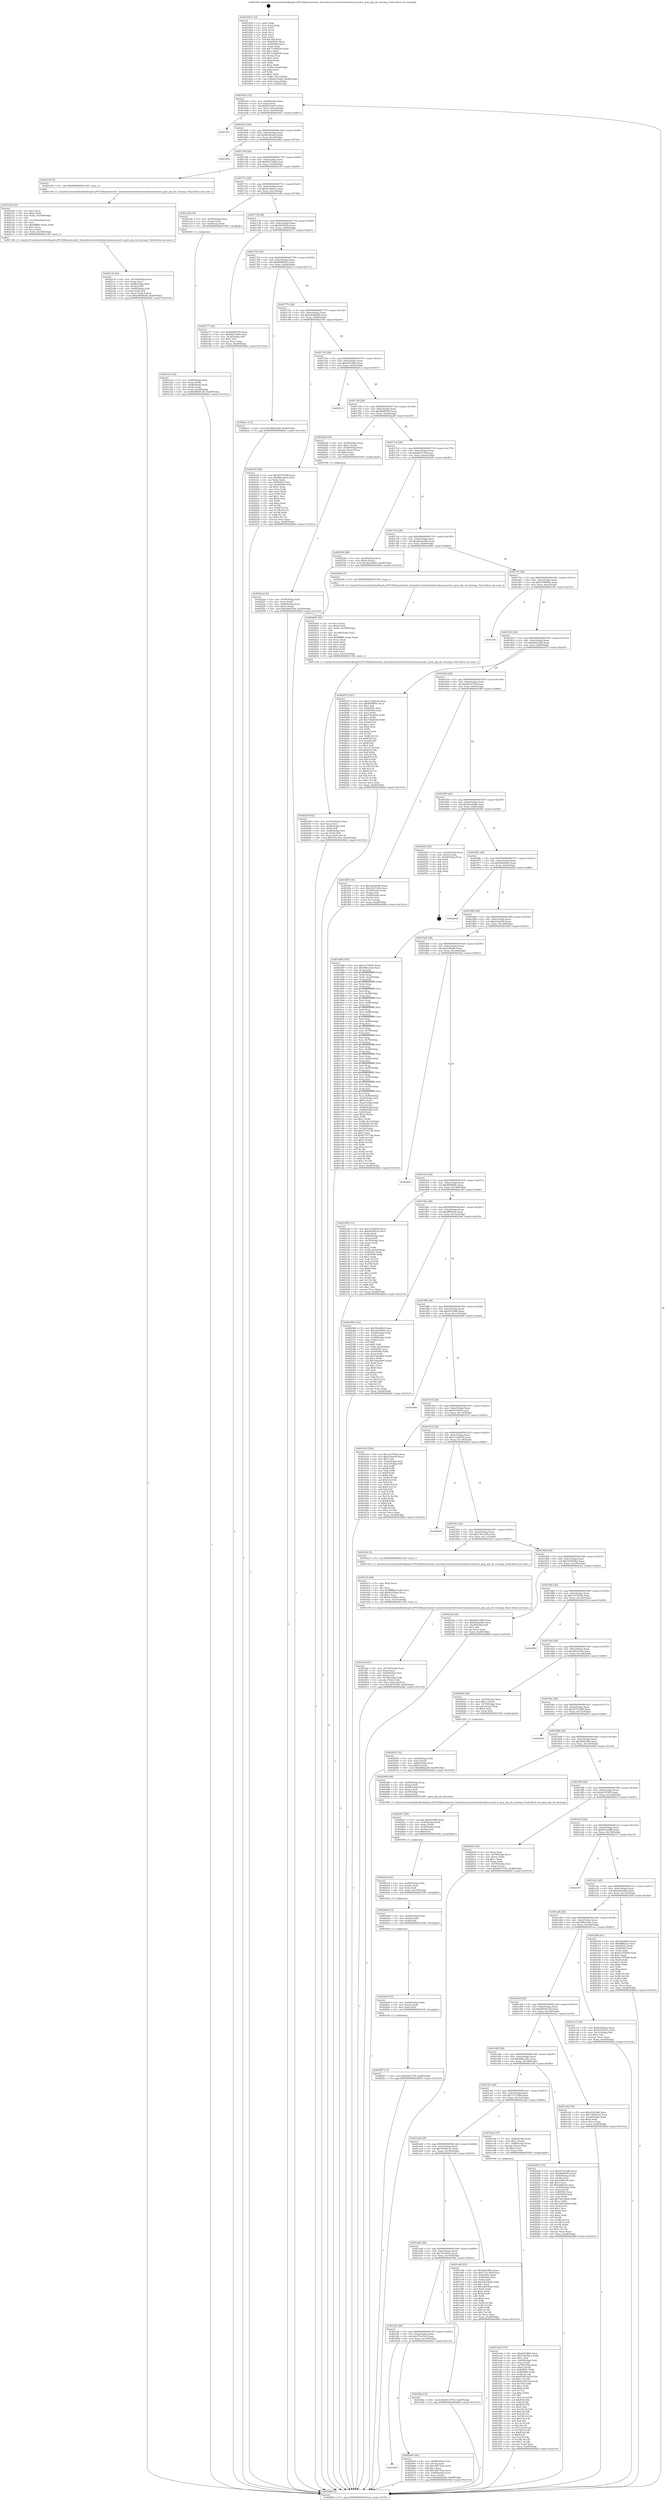 digraph "0x401650" {
  label = "0x401650 (/mnt/c/Users/mathe/Desktop/tcc/POCII/binaries/extr_linuxdriversnetethernetcadencemacb.h_gem_ptp_do_txstamp_Final-ollvm.out::main(0))"
  labelloc = "t"
  node[shape=record]

  Entry [label="",width=0.3,height=0.3,shape=circle,fillcolor=black,style=filled]
  "0x4016c4" [label="{
     0x4016c4 [32]\l
     | [instrs]\l
     &nbsp;&nbsp;0x4016c4 \<+6\>: mov -0xa8(%rbp),%eax\l
     &nbsp;&nbsp;0x4016ca \<+2\>: mov %eax,%ecx\l
     &nbsp;&nbsp;0x4016cc \<+6\>: sub $0x8101b67e,%ecx\l
     &nbsp;&nbsp;0x4016d2 \<+6\>: mov %eax,-0xbc(%rbp)\l
     &nbsp;&nbsp;0x4016d8 \<+6\>: mov %ecx,-0xc0(%rbp)\l
     &nbsp;&nbsp;0x4016de \<+6\>: je 0000000000401d01 \<main+0x6b1\>\l
  }"]
  "0x401d01" [label="{
     0x401d01\l
  }", style=dashed]
  "0x4016e4" [label="{
     0x4016e4 [28]\l
     | [instrs]\l
     &nbsp;&nbsp;0x4016e4 \<+5\>: jmp 00000000004016e9 \<main+0x99\>\l
     &nbsp;&nbsp;0x4016e9 \<+6\>: mov -0xbc(%rbp),%eax\l
     &nbsp;&nbsp;0x4016ef \<+5\>: sub $0x819dcd3d,%eax\l
     &nbsp;&nbsp;0x4016f4 \<+6\>: mov %eax,-0xc4(%rbp)\l
     &nbsp;&nbsp;0x4016fa \<+6\>: je 0000000000401d8a \<main+0x73a\>\l
  }"]
  Exit [label="",width=0.3,height=0.3,shape=circle,fillcolor=black,style=filled,peripheries=2]
  "0x401d8a" [label="{
     0x401d8a\l
  }", style=dashed]
  "0x401700" [label="{
     0x401700 [28]\l
     | [instrs]\l
     &nbsp;&nbsp;0x401700 \<+5\>: jmp 0000000000401705 \<main+0xb5\>\l
     &nbsp;&nbsp;0x401705 \<+6\>: mov -0xbc(%rbp),%eax\l
     &nbsp;&nbsp;0x40170b \<+5\>: sub $0x84272fa9,%eax\l
     &nbsp;&nbsp;0x401710 \<+6\>: mov %eax,-0xc8(%rbp)\l
     &nbsp;&nbsp;0x401716 \<+6\>: je 0000000000402195 \<main+0xb45\>\l
  }"]
  "0x4024f7" [label="{
     0x4024f7 [15]\l
     | [instrs]\l
     &nbsp;&nbsp;0x4024f7 \<+10\>: movl $0xbfa2736f,-0xa8(%rbp)\l
     &nbsp;&nbsp;0x402501 \<+5\>: jmp 000000000040266d \<main+0x101d\>\l
  }"]
  "0x402195" [label="{
     0x402195 [5]\l
     | [instrs]\l
     &nbsp;&nbsp;0x402195 \<+5\>: call 0000000000401160 \<next_i\>\l
     | [calls]\l
     &nbsp;&nbsp;0x401160 \{1\} (/mnt/c/Users/mathe/Desktop/tcc/POCII/binaries/extr_linuxdriversnetethernetcadencemacb.h_gem_ptp_do_txstamp_Final-ollvm.out::next_i)\l
  }"]
  "0x40171c" [label="{
     0x40171c [28]\l
     | [instrs]\l
     &nbsp;&nbsp;0x40171c \<+5\>: jmp 0000000000401721 \<main+0xd1\>\l
     &nbsp;&nbsp;0x401721 \<+6\>: mov -0xbc(%rbp),%eax\l
     &nbsp;&nbsp;0x401727 \<+5\>: sub $0x8cbf2bee,%eax\l
     &nbsp;&nbsp;0x40172c \<+6\>: mov %eax,-0xcc(%rbp)\l
     &nbsp;&nbsp;0x401732 \<+6\>: je 0000000000401e0b \<main+0x7bb\>\l
  }"]
  "0x4024e8" [label="{
     0x4024e8 [15]\l
     | [instrs]\l
     &nbsp;&nbsp;0x4024e8 \<+4\>: mov -0x50(%rbp),%rdx\l
     &nbsp;&nbsp;0x4024ec \<+3\>: mov (%rdx),%rdx\l
     &nbsp;&nbsp;0x4024ef \<+3\>: mov %rdx,%rdi\l
     &nbsp;&nbsp;0x4024f2 \<+5\>: call 0000000000401030 \<free@plt\>\l
     | [calls]\l
     &nbsp;&nbsp;0x401030 \{1\} (unknown)\l
  }"]
  "0x401e0b" [label="{
     0x401e0b [19]\l
     | [instrs]\l
     &nbsp;&nbsp;0x401e0b \<+7\>: mov -0x98(%rbp),%rax\l
     &nbsp;&nbsp;0x401e12 \<+3\>: mov (%rax),%rax\l
     &nbsp;&nbsp;0x401e15 \<+4\>: mov 0x8(%rax),%rdi\l
     &nbsp;&nbsp;0x401e19 \<+5\>: call 0000000000401060 \<atoi@plt\>\l
     | [calls]\l
     &nbsp;&nbsp;0x401060 \{1\} (unknown)\l
  }"]
  "0x401738" [label="{
     0x401738 [28]\l
     | [instrs]\l
     &nbsp;&nbsp;0x401738 \<+5\>: jmp 000000000040173d \<main+0xed\>\l
     &nbsp;&nbsp;0x40173d \<+6\>: mov -0xbc(%rbp),%eax\l
     &nbsp;&nbsp;0x401743 \<+5\>: sub $0x8fc5443e,%eax\l
     &nbsp;&nbsp;0x401748 \<+6\>: mov %eax,-0xd0(%rbp)\l
     &nbsp;&nbsp;0x40174e \<+6\>: je 0000000000402177 \<main+0xb27\>\l
  }"]
  "0x4024d9" [label="{
     0x4024d9 [15]\l
     | [instrs]\l
     &nbsp;&nbsp;0x4024d9 \<+4\>: mov -0x68(%rbp),%rdx\l
     &nbsp;&nbsp;0x4024dd \<+3\>: mov (%rdx),%rdx\l
     &nbsp;&nbsp;0x4024e0 \<+3\>: mov %rdx,%rdi\l
     &nbsp;&nbsp;0x4024e3 \<+5\>: call 0000000000401030 \<free@plt\>\l
     | [calls]\l
     &nbsp;&nbsp;0x401030 \{1\} (unknown)\l
  }"]
  "0x402177" [label="{
     0x402177 [30]\l
     | [instrs]\l
     &nbsp;&nbsp;0x402177 \<+5\>: mov $0xbb9f5430,%eax\l
     &nbsp;&nbsp;0x40217c \<+5\>: mov $0x84272fa9,%ecx\l
     &nbsp;&nbsp;0x402181 \<+3\>: mov -0x2a(%rbp),%dl\l
     &nbsp;&nbsp;0x402184 \<+3\>: test $0x1,%dl\l
     &nbsp;&nbsp;0x402187 \<+3\>: cmovne %ecx,%eax\l
     &nbsp;&nbsp;0x40218a \<+6\>: mov %eax,-0xa8(%rbp)\l
     &nbsp;&nbsp;0x402190 \<+5\>: jmp 000000000040266d \<main+0x101d\>\l
  }"]
  "0x401754" [label="{
     0x401754 [28]\l
     | [instrs]\l
     &nbsp;&nbsp;0x401754 \<+5\>: jmp 0000000000401759 \<main+0x109\>\l
     &nbsp;&nbsp;0x401759 \<+6\>: mov -0xbc(%rbp),%eax\l
     &nbsp;&nbsp;0x40175f \<+5\>: sub $0x9b6f9253,%eax\l
     &nbsp;&nbsp;0x401764 \<+6\>: mov %eax,-0xd4(%rbp)\l
     &nbsp;&nbsp;0x40176a \<+6\>: je 00000000004022c1 \<main+0xc71\>\l
  }"]
  "0x4024c4" [label="{
     0x4024c4 [21]\l
     | [instrs]\l
     &nbsp;&nbsp;0x4024c4 \<+4\>: mov -0x80(%rbp),%rdx\l
     &nbsp;&nbsp;0x4024c8 \<+3\>: mov (%rdx),%rdx\l
     &nbsp;&nbsp;0x4024cb \<+3\>: mov %rdx,%rdi\l
     &nbsp;&nbsp;0x4024ce \<+6\>: mov %eax,-0x170(%rbp)\l
     &nbsp;&nbsp;0x4024d4 \<+5\>: call 0000000000401030 \<free@plt\>\l
     | [calls]\l
     &nbsp;&nbsp;0x401030 \{1\} (unknown)\l
  }"]
  "0x4022c1" [label="{
     0x4022c1 [15]\l
     | [instrs]\l
     &nbsp;&nbsp;0x4022c1 \<+10\>: movl $0xdb82e24f,-0xa8(%rbp)\l
     &nbsp;&nbsp;0x4022cb \<+5\>: jmp 000000000040266d \<main+0x101d\>\l
  }"]
  "0x401770" [label="{
     0x401770 [28]\l
     | [instrs]\l
     &nbsp;&nbsp;0x401770 \<+5\>: jmp 0000000000401775 \<main+0x125\>\l
     &nbsp;&nbsp;0x401775 \<+6\>: mov -0xbc(%rbp),%eax\l
     &nbsp;&nbsp;0x40177b \<+5\>: sub $0xa409bbd9,%eax\l
     &nbsp;&nbsp;0x401780 \<+6\>: mov %eax,-0xd8(%rbp)\l
     &nbsp;&nbsp;0x401786 \<+6\>: je 00000000004021f0 \<main+0xba0\>\l
  }"]
  "0x4024a7" [label="{
     0x4024a7 [29]\l
     | [instrs]\l
     &nbsp;&nbsp;0x4024a7 \<+10\>: movabs $0x4030b6,%rdi\l
     &nbsp;&nbsp;0x4024b1 \<+4\>: mov -0x40(%rbp),%rdx\l
     &nbsp;&nbsp;0x4024b5 \<+2\>: mov %eax,(%rdx)\l
     &nbsp;&nbsp;0x4024b7 \<+4\>: mov -0x40(%rbp),%rdx\l
     &nbsp;&nbsp;0x4024bb \<+2\>: mov (%rdx),%esi\l
     &nbsp;&nbsp;0x4024bd \<+2\>: mov $0x0,%al\l
     &nbsp;&nbsp;0x4024bf \<+5\>: call 0000000000401040 \<printf@plt\>\l
     | [calls]\l
     &nbsp;&nbsp;0x401040 \{1\} (unknown)\l
  }"]
  "0x4021f0" [label="{
     0x4021f0 [86]\l
     | [instrs]\l
     &nbsp;&nbsp;0x4021f0 \<+5\>: mov $0x25751b88,%eax\l
     &nbsp;&nbsp;0x4021f5 \<+5\>: mov $0x68bc2ebc,%ecx\l
     &nbsp;&nbsp;0x4021fa \<+2\>: xor %edx,%edx\l
     &nbsp;&nbsp;0x4021fc \<+7\>: mov 0x40505c,%esi\l
     &nbsp;&nbsp;0x402203 \<+7\>: mov 0x405060,%edi\l
     &nbsp;&nbsp;0x40220a \<+3\>: sub $0x1,%edx\l
     &nbsp;&nbsp;0x40220d \<+3\>: mov %esi,%r8d\l
     &nbsp;&nbsp;0x402210 \<+3\>: add %edx,%r8d\l
     &nbsp;&nbsp;0x402213 \<+4\>: imul %r8d,%esi\l
     &nbsp;&nbsp;0x402217 \<+3\>: and $0x1,%esi\l
     &nbsp;&nbsp;0x40221a \<+3\>: cmp $0x0,%esi\l
     &nbsp;&nbsp;0x40221d \<+4\>: sete %r9b\l
     &nbsp;&nbsp;0x402221 \<+3\>: cmp $0xa,%edi\l
     &nbsp;&nbsp;0x402224 \<+4\>: setl %r10b\l
     &nbsp;&nbsp;0x402228 \<+3\>: mov %r9b,%r11b\l
     &nbsp;&nbsp;0x40222b \<+3\>: and %r10b,%r11b\l
     &nbsp;&nbsp;0x40222e \<+3\>: xor %r10b,%r9b\l
     &nbsp;&nbsp;0x402231 \<+3\>: or %r9b,%r11b\l
     &nbsp;&nbsp;0x402234 \<+4\>: test $0x1,%r11b\l
     &nbsp;&nbsp;0x402238 \<+3\>: cmovne %ecx,%eax\l
     &nbsp;&nbsp;0x40223b \<+6\>: mov %eax,-0xa8(%rbp)\l
     &nbsp;&nbsp;0x402241 \<+5\>: jmp 000000000040266d \<main+0x101d\>\l
  }"]
  "0x40178c" [label="{
     0x40178c [28]\l
     | [instrs]\l
     &nbsp;&nbsp;0x40178c \<+5\>: jmp 0000000000401791 \<main+0x141\>\l
     &nbsp;&nbsp;0x401791 \<+6\>: mov -0xbc(%rbp),%eax\l
     &nbsp;&nbsp;0x401797 \<+5\>: sub $0xab51ffde,%eax\l
     &nbsp;&nbsp;0x40179c \<+6\>: mov %eax,-0xdc(%rbp)\l
     &nbsp;&nbsp;0x4017a2 \<+6\>: je 00000000004025c3 \<main+0xf73\>\l
  }"]
  "0x401b0c" [label="{
     0x401b0c\l
  }", style=dashed]
  "0x4025c3" [label="{
     0x4025c3\l
  }", style=dashed]
  "0x4017a8" [label="{
     0x4017a8 [28]\l
     | [instrs]\l
     &nbsp;&nbsp;0x4017a8 \<+5\>: jmp 00000000004017ad \<main+0x15d\>\l
     &nbsp;&nbsp;0x4017ad \<+6\>: mov -0xbc(%rbp),%eax\l
     &nbsp;&nbsp;0x4017b3 \<+5\>: sub $0xbb9f5430,%eax\l
     &nbsp;&nbsp;0x4017b8 \<+6\>: mov %eax,-0xe0(%rbp)\l
     &nbsp;&nbsp;0x4017be \<+6\>: je 00000000004022d0 \<main+0xc80\>\l
  }"]
  "0x402463" [label="{
     0x402463 [42]\l
     | [instrs]\l
     &nbsp;&nbsp;0x402463 \<+4\>: mov -0x48(%rbp),%rax\l
     &nbsp;&nbsp;0x402467 \<+2\>: mov (%rax),%ecx\l
     &nbsp;&nbsp;0x402469 \<+6\>: sub $0xc88776ae,%ecx\l
     &nbsp;&nbsp;0x40246f \<+3\>: add $0x1,%ecx\l
     &nbsp;&nbsp;0x402472 \<+6\>: add $0xc88776ae,%ecx\l
     &nbsp;&nbsp;0x402478 \<+4\>: mov -0x48(%rbp),%rax\l
     &nbsp;&nbsp;0x40247c \<+2\>: mov %ecx,(%rax)\l
     &nbsp;&nbsp;0x40247e \<+10\>: movl $0x4dd23bfe,-0xa8(%rbp)\l
     &nbsp;&nbsp;0x402488 \<+5\>: jmp 000000000040266d \<main+0x101d\>\l
  }"]
  "0x4022d0" [label="{
     0x4022d0 [29]\l
     | [instrs]\l
     &nbsp;&nbsp;0x4022d0 \<+4\>: mov -0x58(%rbp),%rax\l
     &nbsp;&nbsp;0x4022d4 \<+6\>: movl $0x1,(%rax)\l
     &nbsp;&nbsp;0x4022da \<+4\>: mov -0x58(%rbp),%rax\l
     &nbsp;&nbsp;0x4022de \<+3\>: movslq (%rax),%rax\l
     &nbsp;&nbsp;0x4022e1 \<+4\>: shl $0x2,%rax\l
     &nbsp;&nbsp;0x4022e5 \<+3\>: mov %rax,%rdi\l
     &nbsp;&nbsp;0x4022e8 \<+5\>: call 0000000000401050 \<malloc@plt\>\l
     | [calls]\l
     &nbsp;&nbsp;0x401050 \{1\} (unknown)\l
  }"]
  "0x4017c4" [label="{
     0x4017c4 [28]\l
     | [instrs]\l
     &nbsp;&nbsp;0x4017c4 \<+5\>: jmp 00000000004017c9 \<main+0x179\>\l
     &nbsp;&nbsp;0x4017c9 \<+6\>: mov -0xbc(%rbp),%eax\l
     &nbsp;&nbsp;0x4017cf \<+5\>: sub $0xbfa2736f,%eax\l
     &nbsp;&nbsp;0x4017d4 \<+6\>: mov %eax,-0xe4(%rbp)\l
     &nbsp;&nbsp;0x4017da \<+6\>: je 0000000000402529 \<main+0xed9\>\l
  }"]
  "0x402439" [label="{
     0x402439 [42]\l
     | [instrs]\l
     &nbsp;&nbsp;0x402439 \<+6\>: mov -0x16c(%rbp),%ecx\l
     &nbsp;&nbsp;0x40243f \<+3\>: imul %eax,%ecx\l
     &nbsp;&nbsp;0x402442 \<+4\>: mov -0x50(%rbp),%r8\l
     &nbsp;&nbsp;0x402446 \<+3\>: mov (%r8),%r8\l
     &nbsp;&nbsp;0x402449 \<+4\>: mov -0x48(%rbp),%r9\l
     &nbsp;&nbsp;0x40244d \<+3\>: movslq (%r9),%r9\l
     &nbsp;&nbsp;0x402450 \<+4\>: mov %ecx,(%r8,%r9,4)\l
     &nbsp;&nbsp;0x402454 \<+10\>: movl $0x7f3cc5c6,-0xa8(%rbp)\l
     &nbsp;&nbsp;0x40245e \<+5\>: jmp 000000000040266d \<main+0x101d\>\l
  }"]
  "0x402529" [label="{
     0x402529 [28]\l
     | [instrs]\l
     &nbsp;&nbsp;0x402529 \<+7\>: mov -0xa0(%rbp),%rax\l
     &nbsp;&nbsp;0x402530 \<+6\>: movl $0x0,(%rax)\l
     &nbsp;&nbsp;0x402536 \<+10\>: movl $0xf2ac9400,-0xa8(%rbp)\l
     &nbsp;&nbsp;0x402540 \<+5\>: jmp 000000000040266d \<main+0x101d\>\l
  }"]
  "0x4017e0" [label="{
     0x4017e0 [28]\l
     | [instrs]\l
     &nbsp;&nbsp;0x4017e0 \<+5\>: jmp 00000000004017e5 \<main+0x195\>\l
     &nbsp;&nbsp;0x4017e5 \<+6\>: mov -0xbc(%rbp),%eax\l
     &nbsp;&nbsp;0x4017eb \<+5\>: sub $0xd2aad38c,%eax\l
     &nbsp;&nbsp;0x4017f0 \<+6\>: mov %eax,-0xe8(%rbp)\l
     &nbsp;&nbsp;0x4017f6 \<+6\>: je 0000000000402400 \<main+0xdb0\>\l
  }"]
  "0x402405" [label="{
     0x402405 [52]\l
     | [instrs]\l
     &nbsp;&nbsp;0x402405 \<+2\>: xor %ecx,%ecx\l
     &nbsp;&nbsp;0x402407 \<+5\>: mov $0x2,%edx\l
     &nbsp;&nbsp;0x40240c \<+6\>: mov %edx,-0x168(%rbp)\l
     &nbsp;&nbsp;0x402412 \<+1\>: cltd\l
     &nbsp;&nbsp;0x402413 \<+6\>: mov -0x168(%rbp),%esi\l
     &nbsp;&nbsp;0x402419 \<+2\>: idiv %esi\l
     &nbsp;&nbsp;0x40241b \<+6\>: imul $0xfffffffe,%edx,%edx\l
     &nbsp;&nbsp;0x402421 \<+2\>: mov %ecx,%edi\l
     &nbsp;&nbsp;0x402423 \<+2\>: sub %edx,%edi\l
     &nbsp;&nbsp;0x402425 \<+2\>: mov %ecx,%edx\l
     &nbsp;&nbsp;0x402427 \<+3\>: sub $0x1,%edx\l
     &nbsp;&nbsp;0x40242a \<+2\>: add %edx,%edi\l
     &nbsp;&nbsp;0x40242c \<+2\>: sub %edi,%ecx\l
     &nbsp;&nbsp;0x40242e \<+6\>: mov %ecx,-0x16c(%rbp)\l
     &nbsp;&nbsp;0x402434 \<+5\>: call 0000000000401160 \<next_i\>\l
     | [calls]\l
     &nbsp;&nbsp;0x401160 \{1\} (/mnt/c/Users/mathe/Desktop/tcc/POCII/binaries/extr_linuxdriversnetethernetcadencemacb.h_gem_ptp_do_txstamp_Final-ollvm.out::next_i)\l
  }"]
  "0x402400" [label="{
     0x402400 [5]\l
     | [instrs]\l
     &nbsp;&nbsp;0x402400 \<+5\>: call 0000000000401160 \<next_i\>\l
     | [calls]\l
     &nbsp;&nbsp;0x401160 \{1\} (/mnt/c/Users/mathe/Desktop/tcc/POCII/binaries/extr_linuxdriversnetethernetcadencemacb.h_gem_ptp_do_txstamp_Final-ollvm.out::next_i)\l
  }"]
  "0x4017fc" [label="{
     0x4017fc [28]\l
     | [instrs]\l
     &nbsp;&nbsp;0x4017fc \<+5\>: jmp 0000000000401801 \<main+0x1b1\>\l
     &nbsp;&nbsp;0x401801 \<+6\>: mov -0xbc(%rbp),%eax\l
     &nbsp;&nbsp;0x401807 \<+5\>: sub $0xd7f9888e,%eax\l
     &nbsp;&nbsp;0x40180c \<+6\>: mov %eax,-0xec(%rbp)\l
     &nbsp;&nbsp;0x401812 \<+6\>: je 0000000000401dfc \<main+0x7ac\>\l
  }"]
  "0x4022ed" [label="{
     0x4022ed [32]\l
     | [instrs]\l
     &nbsp;&nbsp;0x4022ed \<+4\>: mov -0x50(%rbp),%rdi\l
     &nbsp;&nbsp;0x4022f1 \<+3\>: mov %rax,(%rdi)\l
     &nbsp;&nbsp;0x4022f4 \<+4\>: mov -0x48(%rbp),%rax\l
     &nbsp;&nbsp;0x4022f8 \<+6\>: movl $0x0,(%rax)\l
     &nbsp;&nbsp;0x4022fe \<+10\>: movl $0x4dd23bfe,-0xa8(%rbp)\l
     &nbsp;&nbsp;0x402308 \<+5\>: jmp 000000000040266d \<main+0x101d\>\l
  }"]
  "0x401dfc" [label="{
     0x401dfc\l
  }", style=dashed]
  "0x401818" [label="{
     0x401818 [28]\l
     | [instrs]\l
     &nbsp;&nbsp;0x401818 \<+5\>: jmp 000000000040181d \<main+0x1cd\>\l
     &nbsp;&nbsp;0x40181d \<+6\>: mov -0xbc(%rbp),%eax\l
     &nbsp;&nbsp;0x401823 \<+5\>: sub $0xdb82e24f,%eax\l
     &nbsp;&nbsp;0x401828 \<+6\>: mov %eax,-0xf0(%rbp)\l
     &nbsp;&nbsp;0x40182e \<+6\>: je 0000000000402075 \<main+0xa25\>\l
  }"]
  "0x4021c6" [label="{
     0x4021c6 [42]\l
     | [instrs]\l
     &nbsp;&nbsp;0x4021c6 \<+6\>: mov -0x164(%rbp),%ecx\l
     &nbsp;&nbsp;0x4021cc \<+3\>: imul %eax,%ecx\l
     &nbsp;&nbsp;0x4021cf \<+4\>: mov -0x68(%rbp),%rdi\l
     &nbsp;&nbsp;0x4021d3 \<+3\>: mov (%rdi),%rdi\l
     &nbsp;&nbsp;0x4021d6 \<+4\>: mov -0x60(%rbp),%r8\l
     &nbsp;&nbsp;0x4021da \<+3\>: movslq (%r8),%r8\l
     &nbsp;&nbsp;0x4021dd \<+4\>: mov %ecx,(%rdi,%r8,4)\l
     &nbsp;&nbsp;0x4021e1 \<+10\>: movl $0xa409bbd9,-0xa8(%rbp)\l
     &nbsp;&nbsp;0x4021eb \<+5\>: jmp 000000000040266d \<main+0x101d\>\l
  }"]
  "0x402075" [label="{
     0x402075 [147]\l
     | [instrs]\l
     &nbsp;&nbsp;0x402075 \<+5\>: mov $0x112a6518,%eax\l
     &nbsp;&nbsp;0x40207a \<+5\>: mov $0xff30889c,%ecx\l
     &nbsp;&nbsp;0x40207f \<+2\>: mov $0x1,%dl\l
     &nbsp;&nbsp;0x402081 \<+7\>: mov 0x40505c,%esi\l
     &nbsp;&nbsp;0x402088 \<+7\>: mov 0x405060,%edi\l
     &nbsp;&nbsp;0x40208f \<+3\>: mov %esi,%r8d\l
     &nbsp;&nbsp;0x402092 \<+7\>: sub $0x739af440,%r8d\l
     &nbsp;&nbsp;0x402099 \<+4\>: sub $0x1,%r8d\l
     &nbsp;&nbsp;0x40209d \<+7\>: add $0x739af440,%r8d\l
     &nbsp;&nbsp;0x4020a4 \<+4\>: imul %r8d,%esi\l
     &nbsp;&nbsp;0x4020a8 \<+3\>: and $0x1,%esi\l
     &nbsp;&nbsp;0x4020ab \<+3\>: cmp $0x0,%esi\l
     &nbsp;&nbsp;0x4020ae \<+4\>: sete %r9b\l
     &nbsp;&nbsp;0x4020b2 \<+3\>: cmp $0xa,%edi\l
     &nbsp;&nbsp;0x4020b5 \<+4\>: setl %r10b\l
     &nbsp;&nbsp;0x4020b9 \<+3\>: mov %r9b,%r11b\l
     &nbsp;&nbsp;0x4020bc \<+4\>: xor $0xff,%r11b\l
     &nbsp;&nbsp;0x4020c0 \<+3\>: mov %r10b,%bl\l
     &nbsp;&nbsp;0x4020c3 \<+3\>: xor $0xff,%bl\l
     &nbsp;&nbsp;0x4020c6 \<+3\>: xor $0x1,%dl\l
     &nbsp;&nbsp;0x4020c9 \<+3\>: mov %r11b,%r14b\l
     &nbsp;&nbsp;0x4020cc \<+4\>: and $0xff,%r14b\l
     &nbsp;&nbsp;0x4020d0 \<+3\>: and %dl,%r9b\l
     &nbsp;&nbsp;0x4020d3 \<+3\>: mov %bl,%r15b\l
     &nbsp;&nbsp;0x4020d6 \<+4\>: and $0xff,%r15b\l
     &nbsp;&nbsp;0x4020da \<+3\>: and %dl,%r10b\l
     &nbsp;&nbsp;0x4020dd \<+3\>: or %r9b,%r14b\l
     &nbsp;&nbsp;0x4020e0 \<+3\>: or %r10b,%r15b\l
     &nbsp;&nbsp;0x4020e3 \<+3\>: xor %r15b,%r14b\l
     &nbsp;&nbsp;0x4020e6 \<+3\>: or %bl,%r11b\l
     &nbsp;&nbsp;0x4020e9 \<+4\>: xor $0xff,%r11b\l
     &nbsp;&nbsp;0x4020ed \<+3\>: or $0x1,%dl\l
     &nbsp;&nbsp;0x4020f0 \<+3\>: and %dl,%r11b\l
     &nbsp;&nbsp;0x4020f3 \<+3\>: or %r11b,%r14b\l
     &nbsp;&nbsp;0x4020f6 \<+4\>: test $0x1,%r14b\l
     &nbsp;&nbsp;0x4020fa \<+3\>: cmovne %ecx,%eax\l
     &nbsp;&nbsp;0x4020fd \<+6\>: mov %eax,-0xa8(%rbp)\l
     &nbsp;&nbsp;0x402103 \<+5\>: jmp 000000000040266d \<main+0x101d\>\l
  }"]
  "0x401834" [label="{
     0x401834 [28]\l
     | [instrs]\l
     &nbsp;&nbsp;0x401834 \<+5\>: jmp 0000000000401839 \<main+0x1e9\>\l
     &nbsp;&nbsp;0x401839 \<+6\>: mov -0xbc(%rbp),%eax\l
     &nbsp;&nbsp;0x40183f \<+5\>: sub $0xdfc33745,%eax\l
     &nbsp;&nbsp;0x401844 \<+6\>: mov %eax,-0xf4(%rbp)\l
     &nbsp;&nbsp;0x40184a \<+6\>: je 0000000000401f99 \<main+0x949\>\l
  }"]
  "0x40219a" [label="{
     0x40219a [44]\l
     | [instrs]\l
     &nbsp;&nbsp;0x40219a \<+2\>: xor %ecx,%ecx\l
     &nbsp;&nbsp;0x40219c \<+5\>: mov $0x2,%edx\l
     &nbsp;&nbsp;0x4021a1 \<+6\>: mov %edx,-0x160(%rbp)\l
     &nbsp;&nbsp;0x4021a7 \<+1\>: cltd\l
     &nbsp;&nbsp;0x4021a8 \<+6\>: mov -0x160(%rbp),%esi\l
     &nbsp;&nbsp;0x4021ae \<+2\>: idiv %esi\l
     &nbsp;&nbsp;0x4021b0 \<+6\>: imul $0xfffffffe,%edx,%edx\l
     &nbsp;&nbsp;0x4021b6 \<+3\>: sub $0x1,%ecx\l
     &nbsp;&nbsp;0x4021b9 \<+2\>: sub %ecx,%edx\l
     &nbsp;&nbsp;0x4021bb \<+6\>: mov %edx,-0x164(%rbp)\l
     &nbsp;&nbsp;0x4021c1 \<+5\>: call 0000000000401160 \<next_i\>\l
     | [calls]\l
     &nbsp;&nbsp;0x401160 \{1\} (/mnt/c/Users/mathe/Desktop/tcc/POCII/binaries/extr_linuxdriversnetethernetcadencemacb.h_gem_ptp_do_txstamp_Final-ollvm.out::next_i)\l
  }"]
  "0x401f99" [label="{
     0x401f99 [39]\l
     | [instrs]\l
     &nbsp;&nbsp;0x401f99 \<+5\>: mov $0x24a52304,%eax\l
     &nbsp;&nbsp;0x401f9e \<+5\>: mov $0x13b37a5b,%ecx\l
     &nbsp;&nbsp;0x401fa3 \<+4\>: mov -0x78(%rbp),%rdx\l
     &nbsp;&nbsp;0x401fa7 \<+2\>: mov (%rdx),%esi\l
     &nbsp;&nbsp;0x401fa9 \<+7\>: mov -0x88(%rbp),%rdx\l
     &nbsp;&nbsp;0x401fb0 \<+2\>: cmp (%rdx),%esi\l
     &nbsp;&nbsp;0x401fb2 \<+3\>: cmovl %ecx,%eax\l
     &nbsp;&nbsp;0x401fb5 \<+6\>: mov %eax,-0xa8(%rbp)\l
     &nbsp;&nbsp;0x401fbb \<+5\>: jmp 000000000040266d \<main+0x101d\>\l
  }"]
  "0x401850" [label="{
     0x401850 [28]\l
     | [instrs]\l
     &nbsp;&nbsp;0x401850 \<+5\>: jmp 0000000000401855 \<main+0x205\>\l
     &nbsp;&nbsp;0x401855 \<+6\>: mov -0xbc(%rbp),%eax\l
     &nbsp;&nbsp;0x40185b \<+5\>: sub $0xf2ac9400,%eax\l
     &nbsp;&nbsp;0x401860 \<+6\>: mov %eax,-0xf8(%rbp)\l
     &nbsp;&nbsp;0x401866 \<+6\>: je 0000000000402545 \<main+0xef5\>\l
  }"]
  "0x402055" [label="{
     0x402055 [32]\l
     | [instrs]\l
     &nbsp;&nbsp;0x402055 \<+4\>: mov -0x68(%rbp),%rdi\l
     &nbsp;&nbsp;0x402059 \<+3\>: mov %rax,(%rdi)\l
     &nbsp;&nbsp;0x40205c \<+4\>: mov -0x60(%rbp),%rax\l
     &nbsp;&nbsp;0x402060 \<+6\>: movl $0x0,(%rax)\l
     &nbsp;&nbsp;0x402066 \<+10\>: movl $0xdb82e24f,-0xa8(%rbp)\l
     &nbsp;&nbsp;0x402070 \<+5\>: jmp 000000000040266d \<main+0x101d\>\l
  }"]
  "0x402545" [label="{
     0x402545 [24]\l
     | [instrs]\l
     &nbsp;&nbsp;0x402545 \<+7\>: mov -0xa0(%rbp),%rax\l
     &nbsp;&nbsp;0x40254c \<+2\>: mov (%rax),%eax\l
     &nbsp;&nbsp;0x40254e \<+4\>: lea -0x28(%rbp),%rsp\l
     &nbsp;&nbsp;0x402552 \<+1\>: pop %rbx\l
     &nbsp;&nbsp;0x402553 \<+2\>: pop %r12\l
     &nbsp;&nbsp;0x402555 \<+2\>: pop %r13\l
     &nbsp;&nbsp;0x402557 \<+2\>: pop %r14\l
     &nbsp;&nbsp;0x402559 \<+2\>: pop %r15\l
     &nbsp;&nbsp;0x40255b \<+1\>: pop %rbp\l
     &nbsp;&nbsp;0x40255c \<+1\>: ret\l
  }"]
  "0x40186c" [label="{
     0x40186c [28]\l
     | [instrs]\l
     &nbsp;&nbsp;0x40186c \<+5\>: jmp 0000000000401871 \<main+0x221\>\l
     &nbsp;&nbsp;0x401871 \<+6\>: mov -0xbc(%rbp),%eax\l
     &nbsp;&nbsp;0x401877 \<+5\>: sub $0xf3bd46cd,%eax\l
     &nbsp;&nbsp;0x40187c \<+6\>: mov %eax,-0xfc(%rbp)\l
     &nbsp;&nbsp;0x401882 \<+6\>: je 000000000040264d \<main+0xffd\>\l
  }"]
  "0x401fed" [label="{
     0x401fed [41]\l
     | [instrs]\l
     &nbsp;&nbsp;0x401fed \<+6\>: mov -0x15c(%rbp),%ecx\l
     &nbsp;&nbsp;0x401ff3 \<+3\>: imul %eax,%ecx\l
     &nbsp;&nbsp;0x401ff6 \<+4\>: mov -0x80(%rbp),%rsi\l
     &nbsp;&nbsp;0x401ffa \<+3\>: mov (%rsi),%rsi\l
     &nbsp;&nbsp;0x401ffd \<+4\>: mov -0x78(%rbp),%rdi\l
     &nbsp;&nbsp;0x402001 \<+3\>: movslq (%rdi),%rdi\l
     &nbsp;&nbsp;0x402004 \<+3\>: mov %ecx,(%rsi,%rdi,4)\l
     &nbsp;&nbsp;0x402007 \<+10\>: movl $0x2b7b7ff5,-0xa8(%rbp)\l
     &nbsp;&nbsp;0x402011 \<+5\>: jmp 000000000040266d \<main+0x101d\>\l
  }"]
  "0x40264d" [label="{
     0x40264d\l
  }", style=dashed]
  "0x401888" [label="{
     0x401888 [28]\l
     | [instrs]\l
     &nbsp;&nbsp;0x401888 \<+5\>: jmp 000000000040188d \<main+0x23d\>\l
     &nbsp;&nbsp;0x40188d \<+6\>: mov -0xbc(%rbp),%eax\l
     &nbsp;&nbsp;0x401893 \<+5\>: sub $0xfc5ae039,%eax\l
     &nbsp;&nbsp;0x401898 \<+6\>: mov %eax,-0x100(%rbp)\l
     &nbsp;&nbsp;0x40189e \<+6\>: je 0000000000401b80 \<main+0x530\>\l
  }"]
  "0x401fc5" [label="{
     0x401fc5 [40]\l
     | [instrs]\l
     &nbsp;&nbsp;0x401fc5 \<+5\>: mov $0x2,%ecx\l
     &nbsp;&nbsp;0x401fca \<+1\>: cltd\l
     &nbsp;&nbsp;0x401fcb \<+2\>: idiv %ecx\l
     &nbsp;&nbsp;0x401fcd \<+6\>: imul $0xfffffffe,%edx,%ecx\l
     &nbsp;&nbsp;0x401fd3 \<+6\>: add $0x9e33f9aa,%ecx\l
     &nbsp;&nbsp;0x401fd9 \<+3\>: add $0x1,%ecx\l
     &nbsp;&nbsp;0x401fdc \<+6\>: sub $0x9e33f9aa,%ecx\l
     &nbsp;&nbsp;0x401fe2 \<+6\>: mov %ecx,-0x15c(%rbp)\l
     &nbsp;&nbsp;0x401fe8 \<+5\>: call 0000000000401160 \<next_i\>\l
     | [calls]\l
     &nbsp;&nbsp;0x401160 \{1\} (/mnt/c/Users/mathe/Desktop/tcc/POCII/binaries/extr_linuxdriversnetethernetcadencemacb.h_gem_ptp_do_txstamp_Final-ollvm.out::next_i)\l
  }"]
  "0x401b80" [label="{
     0x401b80 [355]\l
     | [instrs]\l
     &nbsp;&nbsp;0x401b80 \<+5\>: mov $0x1a37839e,%eax\l
     &nbsp;&nbsp;0x401b85 \<+5\>: mov $0x580ccbad,%ecx\l
     &nbsp;&nbsp;0x401b8a \<+3\>: mov %rsp,%rdx\l
     &nbsp;&nbsp;0x401b8d \<+4\>: add $0xfffffffffffffff0,%rdx\l
     &nbsp;&nbsp;0x401b91 \<+3\>: mov %rdx,%rsp\l
     &nbsp;&nbsp;0x401b94 \<+7\>: mov %rdx,-0xa0(%rbp)\l
     &nbsp;&nbsp;0x401b9b \<+3\>: mov %rsp,%rdx\l
     &nbsp;&nbsp;0x401b9e \<+4\>: add $0xfffffffffffffff0,%rdx\l
     &nbsp;&nbsp;0x401ba2 \<+3\>: mov %rdx,%rsp\l
     &nbsp;&nbsp;0x401ba5 \<+3\>: mov %rsp,%rsi\l
     &nbsp;&nbsp;0x401ba8 \<+4\>: add $0xfffffffffffffff0,%rsi\l
     &nbsp;&nbsp;0x401bac \<+3\>: mov %rsi,%rsp\l
     &nbsp;&nbsp;0x401baf \<+7\>: mov %rsi,-0x98(%rbp)\l
     &nbsp;&nbsp;0x401bb6 \<+3\>: mov %rsp,%rsi\l
     &nbsp;&nbsp;0x401bb9 \<+4\>: add $0xfffffffffffffff0,%rsi\l
     &nbsp;&nbsp;0x401bbd \<+3\>: mov %rsi,%rsp\l
     &nbsp;&nbsp;0x401bc0 \<+7\>: mov %rsi,-0x90(%rbp)\l
     &nbsp;&nbsp;0x401bc7 \<+3\>: mov %rsp,%rsi\l
     &nbsp;&nbsp;0x401bca \<+4\>: add $0xfffffffffffffff0,%rsi\l
     &nbsp;&nbsp;0x401bce \<+3\>: mov %rsi,%rsp\l
     &nbsp;&nbsp;0x401bd1 \<+7\>: mov %rsi,-0x88(%rbp)\l
     &nbsp;&nbsp;0x401bd8 \<+3\>: mov %rsp,%rsi\l
     &nbsp;&nbsp;0x401bdb \<+4\>: add $0xfffffffffffffff0,%rsi\l
     &nbsp;&nbsp;0x401bdf \<+3\>: mov %rsi,%rsp\l
     &nbsp;&nbsp;0x401be2 \<+4\>: mov %rsi,-0x80(%rbp)\l
     &nbsp;&nbsp;0x401be6 \<+3\>: mov %rsp,%rsi\l
     &nbsp;&nbsp;0x401be9 \<+4\>: add $0xfffffffffffffff0,%rsi\l
     &nbsp;&nbsp;0x401bed \<+3\>: mov %rsi,%rsp\l
     &nbsp;&nbsp;0x401bf0 \<+4\>: mov %rsi,-0x78(%rbp)\l
     &nbsp;&nbsp;0x401bf4 \<+3\>: mov %rsp,%rsi\l
     &nbsp;&nbsp;0x401bf7 \<+4\>: add $0xfffffffffffffff0,%rsi\l
     &nbsp;&nbsp;0x401bfb \<+3\>: mov %rsi,%rsp\l
     &nbsp;&nbsp;0x401bfe \<+4\>: mov %rsi,-0x70(%rbp)\l
     &nbsp;&nbsp;0x401c02 \<+3\>: mov %rsp,%rsi\l
     &nbsp;&nbsp;0x401c05 \<+4\>: add $0xfffffffffffffff0,%rsi\l
     &nbsp;&nbsp;0x401c09 \<+3\>: mov %rsi,%rsp\l
     &nbsp;&nbsp;0x401c0c \<+4\>: mov %rsi,-0x68(%rbp)\l
     &nbsp;&nbsp;0x401c10 \<+3\>: mov %rsp,%rsi\l
     &nbsp;&nbsp;0x401c13 \<+4\>: add $0xfffffffffffffff0,%rsi\l
     &nbsp;&nbsp;0x401c17 \<+3\>: mov %rsi,%rsp\l
     &nbsp;&nbsp;0x401c1a \<+4\>: mov %rsi,-0x60(%rbp)\l
     &nbsp;&nbsp;0x401c1e \<+3\>: mov %rsp,%rsi\l
     &nbsp;&nbsp;0x401c21 \<+4\>: add $0xfffffffffffffff0,%rsi\l
     &nbsp;&nbsp;0x401c25 \<+3\>: mov %rsi,%rsp\l
     &nbsp;&nbsp;0x401c28 \<+4\>: mov %rsi,-0x58(%rbp)\l
     &nbsp;&nbsp;0x401c2c \<+3\>: mov %rsp,%rsi\l
     &nbsp;&nbsp;0x401c2f \<+4\>: add $0xfffffffffffffff0,%rsi\l
     &nbsp;&nbsp;0x401c33 \<+3\>: mov %rsi,%rsp\l
     &nbsp;&nbsp;0x401c36 \<+4\>: mov %rsi,-0x50(%rbp)\l
     &nbsp;&nbsp;0x401c3a \<+3\>: mov %rsp,%rsi\l
     &nbsp;&nbsp;0x401c3d \<+4\>: add $0xfffffffffffffff0,%rsi\l
     &nbsp;&nbsp;0x401c41 \<+3\>: mov %rsi,%rsp\l
     &nbsp;&nbsp;0x401c44 \<+4\>: mov %rsi,-0x48(%rbp)\l
     &nbsp;&nbsp;0x401c48 \<+3\>: mov %rsp,%rsi\l
     &nbsp;&nbsp;0x401c4b \<+4\>: add $0xfffffffffffffff0,%rsi\l
     &nbsp;&nbsp;0x401c4f \<+3\>: mov %rsi,%rsp\l
     &nbsp;&nbsp;0x401c52 \<+4\>: mov %rsi,-0x40(%rbp)\l
     &nbsp;&nbsp;0x401c56 \<+7\>: mov -0xa0(%rbp),%rsi\l
     &nbsp;&nbsp;0x401c5d \<+6\>: movl $0x0,(%rsi)\l
     &nbsp;&nbsp;0x401c63 \<+6\>: mov -0xac(%rbp),%edi\l
     &nbsp;&nbsp;0x401c69 \<+2\>: mov %edi,(%rdx)\l
     &nbsp;&nbsp;0x401c6b \<+7\>: mov -0x98(%rbp),%rsi\l
     &nbsp;&nbsp;0x401c72 \<+7\>: mov -0xb8(%rbp),%r8\l
     &nbsp;&nbsp;0x401c79 \<+3\>: mov %r8,(%rsi)\l
     &nbsp;&nbsp;0x401c7c \<+3\>: cmpl $0x2,(%rdx)\l
     &nbsp;&nbsp;0x401c7f \<+4\>: setne %r9b\l
     &nbsp;&nbsp;0x401c83 \<+4\>: and $0x1,%r9b\l
     &nbsp;&nbsp;0x401c87 \<+4\>: mov %r9b,-0x31(%rbp)\l
     &nbsp;&nbsp;0x401c8b \<+8\>: mov 0x40505c,%r10d\l
     &nbsp;&nbsp;0x401c93 \<+8\>: mov 0x405060,%r11d\l
     &nbsp;&nbsp;0x401c9b \<+3\>: mov %r10d,%ebx\l
     &nbsp;&nbsp;0x401c9e \<+6\>: add $0x877617db,%ebx\l
     &nbsp;&nbsp;0x401ca4 \<+3\>: sub $0x1,%ebx\l
     &nbsp;&nbsp;0x401ca7 \<+6\>: sub $0x877617db,%ebx\l
     &nbsp;&nbsp;0x401cad \<+4\>: imul %ebx,%r10d\l
     &nbsp;&nbsp;0x401cb1 \<+4\>: and $0x1,%r10d\l
     &nbsp;&nbsp;0x401cb5 \<+4\>: cmp $0x0,%r10d\l
     &nbsp;&nbsp;0x401cb9 \<+4\>: sete %r9b\l
     &nbsp;&nbsp;0x401cbd \<+4\>: cmp $0xa,%r11d\l
     &nbsp;&nbsp;0x401cc1 \<+4\>: setl %r14b\l
     &nbsp;&nbsp;0x401cc5 \<+3\>: mov %r9b,%r15b\l
     &nbsp;&nbsp;0x401cc8 \<+3\>: and %r14b,%r15b\l
     &nbsp;&nbsp;0x401ccb \<+3\>: xor %r14b,%r9b\l
     &nbsp;&nbsp;0x401cce \<+3\>: or %r9b,%r15b\l
     &nbsp;&nbsp;0x401cd1 \<+4\>: test $0x1,%r15b\l
     &nbsp;&nbsp;0x401cd5 \<+3\>: cmovne %ecx,%eax\l
     &nbsp;&nbsp;0x401cd8 \<+6\>: mov %eax,-0xa8(%rbp)\l
     &nbsp;&nbsp;0x401cde \<+5\>: jmp 000000000040266d \<main+0x101d\>\l
  }"]
  "0x4018a4" [label="{
     0x4018a4 [28]\l
     | [instrs]\l
     &nbsp;&nbsp;0x4018a4 \<+5\>: jmp 00000000004018a9 \<main+0x259\>\l
     &nbsp;&nbsp;0x4018a9 \<+6\>: mov -0xbc(%rbp),%eax\l
     &nbsp;&nbsp;0x4018af \<+5\>: sub $0xfc60bffe,%eax\l
     &nbsp;&nbsp;0x4018b4 \<+6\>: mov %eax,-0x104(%rbp)\l
     &nbsp;&nbsp;0x4018ba \<+6\>: je 00000000004025a2 \<main+0xf52\>\l
  }"]
  "0x401af0" [label="{
     0x401af0 [28]\l
     | [instrs]\l
     &nbsp;&nbsp;0x401af0 \<+5\>: jmp 0000000000401af5 \<main+0x4a5\>\l
     &nbsp;&nbsp;0x401af5 \<+6\>: mov -0xbc(%rbp),%eax\l
     &nbsp;&nbsp;0x401afb \<+5\>: sub $0x7f3cc5c6,%eax\l
     &nbsp;&nbsp;0x401b00 \<+6\>: mov %eax,-0x158(%rbp)\l
     &nbsp;&nbsp;0x401b06 \<+6\>: je 0000000000402463 \<main+0xe13\>\l
  }"]
  "0x4025a2" [label="{
     0x4025a2\l
  }", style=dashed]
  "0x4018c0" [label="{
     0x4018c0 [28]\l
     | [instrs]\l
     &nbsp;&nbsp;0x4018c0 \<+5\>: jmp 00000000004018c5 \<main+0x275\>\l
     &nbsp;&nbsp;0x4018c5 \<+6\>: mov -0xbc(%rbp),%eax\l
     &nbsp;&nbsp;0x4018cb \<+5\>: sub $0xff30889c,%eax\l
     &nbsp;&nbsp;0x4018d0 \<+6\>: mov %eax,-0x108(%rbp)\l
     &nbsp;&nbsp;0x4018d6 \<+6\>: je 0000000000402108 \<main+0xab8\>\l
  }"]
  "0x401f8a" [label="{
     0x401f8a [15]\l
     | [instrs]\l
     &nbsp;&nbsp;0x401f8a \<+10\>: movl $0xdfc33745,-0xa8(%rbp)\l
     &nbsp;&nbsp;0x401f94 \<+5\>: jmp 000000000040266d \<main+0x101d\>\l
  }"]
  "0x402108" [label="{
     0x402108 [111]\l
     | [instrs]\l
     &nbsp;&nbsp;0x402108 \<+5\>: mov $0x112a6518,%eax\l
     &nbsp;&nbsp;0x40210d \<+5\>: mov $0x8fc5443e,%ecx\l
     &nbsp;&nbsp;0x402112 \<+2\>: xor %edx,%edx\l
     &nbsp;&nbsp;0x402114 \<+4\>: mov -0x60(%rbp),%rsi\l
     &nbsp;&nbsp;0x402118 \<+2\>: mov (%rsi),%edi\l
     &nbsp;&nbsp;0x40211a \<+4\>: mov -0x70(%rbp),%rsi\l
     &nbsp;&nbsp;0x40211e \<+2\>: cmp (%rsi),%edi\l
     &nbsp;&nbsp;0x402120 \<+4\>: setl %r8b\l
     &nbsp;&nbsp;0x402124 \<+4\>: and $0x1,%r8b\l
     &nbsp;&nbsp;0x402128 \<+4\>: mov %r8b,-0x2a(%rbp)\l
     &nbsp;&nbsp;0x40212c \<+7\>: mov 0x40505c,%edi\l
     &nbsp;&nbsp;0x402133 \<+8\>: mov 0x405060,%r9d\l
     &nbsp;&nbsp;0x40213b \<+3\>: sub $0x1,%edx\l
     &nbsp;&nbsp;0x40213e \<+3\>: mov %edi,%r10d\l
     &nbsp;&nbsp;0x402141 \<+3\>: add %edx,%r10d\l
     &nbsp;&nbsp;0x402144 \<+4\>: imul %r10d,%edi\l
     &nbsp;&nbsp;0x402148 \<+3\>: and $0x1,%edi\l
     &nbsp;&nbsp;0x40214b \<+3\>: cmp $0x0,%edi\l
     &nbsp;&nbsp;0x40214e \<+4\>: sete %r8b\l
     &nbsp;&nbsp;0x402152 \<+4\>: cmp $0xa,%r9d\l
     &nbsp;&nbsp;0x402156 \<+4\>: setl %r11b\l
     &nbsp;&nbsp;0x40215a \<+3\>: mov %r8b,%bl\l
     &nbsp;&nbsp;0x40215d \<+3\>: and %r11b,%bl\l
     &nbsp;&nbsp;0x402160 \<+3\>: xor %r11b,%r8b\l
     &nbsp;&nbsp;0x402163 \<+3\>: or %r8b,%bl\l
     &nbsp;&nbsp;0x402166 \<+3\>: test $0x1,%bl\l
     &nbsp;&nbsp;0x402169 \<+3\>: cmovne %ecx,%eax\l
     &nbsp;&nbsp;0x40216c \<+6\>: mov %eax,-0xa8(%rbp)\l
     &nbsp;&nbsp;0x402172 \<+5\>: jmp 000000000040266d \<main+0x101d\>\l
  }"]
  "0x4018dc" [label="{
     0x4018dc [28]\l
     | [instrs]\l
     &nbsp;&nbsp;0x4018dc \<+5\>: jmp 00000000004018e1 \<main+0x291\>\l
     &nbsp;&nbsp;0x4018e1 \<+6\>: mov -0xbc(%rbp),%eax\l
     &nbsp;&nbsp;0x4018e7 \<+5\>: sub $0xfff96222,%eax\l
     &nbsp;&nbsp;0x4018ec \<+6\>: mov %eax,-0x10c(%rbp)\l
     &nbsp;&nbsp;0x4018f2 \<+6\>: je 0000000000402368 \<main+0xd18\>\l
  }"]
  "0x401ede" [label="{
     0x401ede [172]\l
     | [instrs]\l
     &nbsp;&nbsp;0x401ede \<+5\>: mov $0xab51ffde,%ecx\l
     &nbsp;&nbsp;0x401ee3 \<+5\>: mov $0x7c6352ce,%edx\l
     &nbsp;&nbsp;0x401ee8 \<+3\>: mov $0x1,%sil\l
     &nbsp;&nbsp;0x401eeb \<+4\>: mov -0x80(%rbp),%rdi\l
     &nbsp;&nbsp;0x401eef \<+3\>: mov %rax,(%rdi)\l
     &nbsp;&nbsp;0x401ef2 \<+4\>: mov -0x78(%rbp),%rax\l
     &nbsp;&nbsp;0x401ef6 \<+6\>: movl $0x0,(%rax)\l
     &nbsp;&nbsp;0x401efc \<+8\>: mov 0x40505c,%r8d\l
     &nbsp;&nbsp;0x401f04 \<+8\>: mov 0x405060,%r9d\l
     &nbsp;&nbsp;0x401f0c \<+3\>: mov %r8d,%r10d\l
     &nbsp;&nbsp;0x401f0f \<+7\>: sub $0x914f7eef,%r10d\l
     &nbsp;&nbsp;0x401f16 \<+4\>: sub $0x1,%r10d\l
     &nbsp;&nbsp;0x401f1a \<+7\>: add $0x914f7eef,%r10d\l
     &nbsp;&nbsp;0x401f21 \<+4\>: imul %r10d,%r8d\l
     &nbsp;&nbsp;0x401f25 \<+4\>: and $0x1,%r8d\l
     &nbsp;&nbsp;0x401f29 \<+4\>: cmp $0x0,%r8d\l
     &nbsp;&nbsp;0x401f2d \<+4\>: sete %r11b\l
     &nbsp;&nbsp;0x401f31 \<+4\>: cmp $0xa,%r9d\l
     &nbsp;&nbsp;0x401f35 \<+3\>: setl %bl\l
     &nbsp;&nbsp;0x401f38 \<+3\>: mov %r11b,%r14b\l
     &nbsp;&nbsp;0x401f3b \<+4\>: xor $0xff,%r14b\l
     &nbsp;&nbsp;0x401f3f \<+3\>: mov %bl,%r15b\l
     &nbsp;&nbsp;0x401f42 \<+4\>: xor $0xff,%r15b\l
     &nbsp;&nbsp;0x401f46 \<+4\>: xor $0x0,%sil\l
     &nbsp;&nbsp;0x401f4a \<+3\>: mov %r14b,%r12b\l
     &nbsp;&nbsp;0x401f4d \<+4\>: and $0x0,%r12b\l
     &nbsp;&nbsp;0x401f51 \<+3\>: and %sil,%r11b\l
     &nbsp;&nbsp;0x401f54 \<+3\>: mov %r15b,%r13b\l
     &nbsp;&nbsp;0x401f57 \<+4\>: and $0x0,%r13b\l
     &nbsp;&nbsp;0x401f5b \<+3\>: and %sil,%bl\l
     &nbsp;&nbsp;0x401f5e \<+3\>: or %r11b,%r12b\l
     &nbsp;&nbsp;0x401f61 \<+3\>: or %bl,%r13b\l
     &nbsp;&nbsp;0x401f64 \<+3\>: xor %r13b,%r12b\l
     &nbsp;&nbsp;0x401f67 \<+3\>: or %r15b,%r14b\l
     &nbsp;&nbsp;0x401f6a \<+4\>: xor $0xff,%r14b\l
     &nbsp;&nbsp;0x401f6e \<+4\>: or $0x0,%sil\l
     &nbsp;&nbsp;0x401f72 \<+3\>: and %sil,%r14b\l
     &nbsp;&nbsp;0x401f75 \<+3\>: or %r14b,%r12b\l
     &nbsp;&nbsp;0x401f78 \<+4\>: test $0x1,%r12b\l
     &nbsp;&nbsp;0x401f7c \<+3\>: cmovne %edx,%ecx\l
     &nbsp;&nbsp;0x401f7f \<+6\>: mov %ecx,-0xa8(%rbp)\l
     &nbsp;&nbsp;0x401f85 \<+5\>: jmp 000000000040266d \<main+0x101d\>\l
  }"]
  "0x402368" [label="{
     0x402368 [122]\l
     | [instrs]\l
     &nbsp;&nbsp;0x402368 \<+5\>: mov $0xf3bd46cd,%eax\l
     &nbsp;&nbsp;0x40236d \<+5\>: mov $0x16c870b2,%ecx\l
     &nbsp;&nbsp;0x402372 \<+4\>: mov -0x48(%rbp),%rdx\l
     &nbsp;&nbsp;0x402376 \<+2\>: mov (%rdx),%esi\l
     &nbsp;&nbsp;0x402378 \<+4\>: mov -0x58(%rbp),%rdx\l
     &nbsp;&nbsp;0x40237c \<+2\>: cmp (%rdx),%esi\l
     &nbsp;&nbsp;0x40237e \<+4\>: setl %dil\l
     &nbsp;&nbsp;0x402382 \<+4\>: and $0x1,%dil\l
     &nbsp;&nbsp;0x402386 \<+4\>: mov %dil,-0x29(%rbp)\l
     &nbsp;&nbsp;0x40238a \<+7\>: mov 0x40505c,%esi\l
     &nbsp;&nbsp;0x402391 \<+8\>: mov 0x405060,%r8d\l
     &nbsp;&nbsp;0x402399 \<+3\>: mov %esi,%r9d\l
     &nbsp;&nbsp;0x40239c \<+7\>: add $0x744e6097,%r9d\l
     &nbsp;&nbsp;0x4023a3 \<+4\>: sub $0x1,%r9d\l
     &nbsp;&nbsp;0x4023a7 \<+7\>: sub $0x744e6097,%r9d\l
     &nbsp;&nbsp;0x4023ae \<+4\>: imul %r9d,%esi\l
     &nbsp;&nbsp;0x4023b2 \<+3\>: and $0x1,%esi\l
     &nbsp;&nbsp;0x4023b5 \<+3\>: cmp $0x0,%esi\l
     &nbsp;&nbsp;0x4023b8 \<+4\>: sete %dil\l
     &nbsp;&nbsp;0x4023bc \<+4\>: cmp $0xa,%r8d\l
     &nbsp;&nbsp;0x4023c0 \<+4\>: setl %r10b\l
     &nbsp;&nbsp;0x4023c4 \<+3\>: mov %dil,%r11b\l
     &nbsp;&nbsp;0x4023c7 \<+3\>: and %r10b,%r11b\l
     &nbsp;&nbsp;0x4023ca \<+3\>: xor %r10b,%dil\l
     &nbsp;&nbsp;0x4023cd \<+3\>: or %dil,%r11b\l
     &nbsp;&nbsp;0x4023d0 \<+4\>: test $0x1,%r11b\l
     &nbsp;&nbsp;0x4023d4 \<+3\>: cmovne %ecx,%eax\l
     &nbsp;&nbsp;0x4023d7 \<+6\>: mov %eax,-0xa8(%rbp)\l
     &nbsp;&nbsp;0x4023dd \<+5\>: jmp 000000000040266d \<main+0x101d\>\l
  }"]
  "0x4018f8" [label="{
     0x4018f8 [28]\l
     | [instrs]\l
     &nbsp;&nbsp;0x4018f8 \<+5\>: jmp 00000000004018fd \<main+0x2ad\>\l
     &nbsp;&nbsp;0x4018fd \<+6\>: mov -0xbc(%rbp),%eax\l
     &nbsp;&nbsp;0x401903 \<+5\>: sub $0x4341966,%eax\l
     &nbsp;&nbsp;0x401908 \<+6\>: mov %eax,-0x110(%rbp)\l
     &nbsp;&nbsp;0x40190e \<+6\>: je 0000000000402506 \<main+0xeb6\>\l
  }"]
  "0x401ad4" [label="{
     0x401ad4 [28]\l
     | [instrs]\l
     &nbsp;&nbsp;0x401ad4 \<+5\>: jmp 0000000000401ad9 \<main+0x489\>\l
     &nbsp;&nbsp;0x401ad9 \<+6\>: mov -0xbc(%rbp),%eax\l
     &nbsp;&nbsp;0x401adf \<+5\>: sub $0x7c6352ce,%eax\l
     &nbsp;&nbsp;0x401ae4 \<+6\>: mov %eax,-0x154(%rbp)\l
     &nbsp;&nbsp;0x401aea \<+6\>: je 0000000000401f8a \<main+0x93a\>\l
  }"]
  "0x402506" [label="{
     0x402506\l
  }", style=dashed]
  "0x401914" [label="{
     0x401914 [28]\l
     | [instrs]\l
     &nbsp;&nbsp;0x401914 \<+5\>: jmp 0000000000401919 \<main+0x2c9\>\l
     &nbsp;&nbsp;0x401919 \<+6\>: mov -0xbc(%rbp),%eax\l
     &nbsp;&nbsp;0x40191f \<+5\>: sub $0x4a7eb46,%eax\l
     &nbsp;&nbsp;0x401924 \<+6\>: mov %eax,-0x114(%rbp)\l
     &nbsp;&nbsp;0x40192a \<+6\>: je 0000000000401b16 \<main+0x4c6\>\l
  }"]
  "0x401e60" [label="{
     0x401e60 [91]\l
     | [instrs]\l
     &nbsp;&nbsp;0x401e60 \<+5\>: mov $0xab51ffde,%eax\l
     &nbsp;&nbsp;0x401e65 \<+5\>: mov $0x71313d0f,%ecx\l
     &nbsp;&nbsp;0x401e6a \<+7\>: mov 0x40505c,%edx\l
     &nbsp;&nbsp;0x401e71 \<+7\>: mov 0x405060,%esi\l
     &nbsp;&nbsp;0x401e78 \<+2\>: mov %edx,%edi\l
     &nbsp;&nbsp;0x401e7a \<+6\>: add $0x1d618ebb,%edi\l
     &nbsp;&nbsp;0x401e80 \<+3\>: sub $0x1,%edi\l
     &nbsp;&nbsp;0x401e83 \<+6\>: sub $0x1d618ebb,%edi\l
     &nbsp;&nbsp;0x401e89 \<+3\>: imul %edi,%edx\l
     &nbsp;&nbsp;0x401e8c \<+3\>: and $0x1,%edx\l
     &nbsp;&nbsp;0x401e8f \<+3\>: cmp $0x0,%edx\l
     &nbsp;&nbsp;0x401e92 \<+4\>: sete %r8b\l
     &nbsp;&nbsp;0x401e96 \<+3\>: cmp $0xa,%esi\l
     &nbsp;&nbsp;0x401e99 \<+4\>: setl %r9b\l
     &nbsp;&nbsp;0x401e9d \<+3\>: mov %r8b,%r10b\l
     &nbsp;&nbsp;0x401ea0 \<+3\>: and %r9b,%r10b\l
     &nbsp;&nbsp;0x401ea3 \<+3\>: xor %r9b,%r8b\l
     &nbsp;&nbsp;0x401ea6 \<+3\>: or %r8b,%r10b\l
     &nbsp;&nbsp;0x401ea9 \<+4\>: test $0x1,%r10b\l
     &nbsp;&nbsp;0x401ead \<+3\>: cmovne %ecx,%eax\l
     &nbsp;&nbsp;0x401eb0 \<+6\>: mov %eax,-0xa8(%rbp)\l
     &nbsp;&nbsp;0x401eb6 \<+5\>: jmp 000000000040266d \<main+0x101d\>\l
  }"]
  "0x401b16" [label="{
     0x401b16 [106]\l
     | [instrs]\l
     &nbsp;&nbsp;0x401b16 \<+5\>: mov $0x1a37839e,%eax\l
     &nbsp;&nbsp;0x401b1b \<+5\>: mov $0xfc5ae039,%ecx\l
     &nbsp;&nbsp;0x401b20 \<+2\>: mov $0x1,%dl\l
     &nbsp;&nbsp;0x401b22 \<+7\>: mov -0xa2(%rbp),%sil\l
     &nbsp;&nbsp;0x401b29 \<+7\>: mov -0xa1(%rbp),%dil\l
     &nbsp;&nbsp;0x401b30 \<+3\>: mov %sil,%r8b\l
     &nbsp;&nbsp;0x401b33 \<+4\>: xor $0xff,%r8b\l
     &nbsp;&nbsp;0x401b37 \<+3\>: mov %dil,%r9b\l
     &nbsp;&nbsp;0x401b3a \<+4\>: xor $0xff,%r9b\l
     &nbsp;&nbsp;0x401b3e \<+3\>: xor $0x0,%dl\l
     &nbsp;&nbsp;0x401b41 \<+3\>: mov %r8b,%r10b\l
     &nbsp;&nbsp;0x401b44 \<+4\>: and $0x0,%r10b\l
     &nbsp;&nbsp;0x401b48 \<+3\>: and %dl,%sil\l
     &nbsp;&nbsp;0x401b4b \<+3\>: mov %r9b,%r11b\l
     &nbsp;&nbsp;0x401b4e \<+4\>: and $0x0,%r11b\l
     &nbsp;&nbsp;0x401b52 \<+3\>: and %dl,%dil\l
     &nbsp;&nbsp;0x401b55 \<+3\>: or %sil,%r10b\l
     &nbsp;&nbsp;0x401b58 \<+3\>: or %dil,%r11b\l
     &nbsp;&nbsp;0x401b5b \<+3\>: xor %r11b,%r10b\l
     &nbsp;&nbsp;0x401b5e \<+3\>: or %r9b,%r8b\l
     &nbsp;&nbsp;0x401b61 \<+4\>: xor $0xff,%r8b\l
     &nbsp;&nbsp;0x401b65 \<+3\>: or $0x0,%dl\l
     &nbsp;&nbsp;0x401b68 \<+3\>: and %dl,%r8b\l
     &nbsp;&nbsp;0x401b6b \<+3\>: or %r8b,%r10b\l
     &nbsp;&nbsp;0x401b6e \<+4\>: test $0x1,%r10b\l
     &nbsp;&nbsp;0x401b72 \<+3\>: cmovne %ecx,%eax\l
     &nbsp;&nbsp;0x401b75 \<+6\>: mov %eax,-0xa8(%rbp)\l
     &nbsp;&nbsp;0x401b7b \<+5\>: jmp 000000000040266d \<main+0x101d\>\l
  }"]
  "0x401930" [label="{
     0x401930 [28]\l
     | [instrs]\l
     &nbsp;&nbsp;0x401930 \<+5\>: jmp 0000000000401935 \<main+0x2e5\>\l
     &nbsp;&nbsp;0x401935 \<+6\>: mov -0xbc(%rbp),%eax\l
     &nbsp;&nbsp;0x40193b \<+5\>: sub $0x112a6518,%eax\l
     &nbsp;&nbsp;0x401940 \<+6\>: mov %eax,-0x118(%rbp)\l
     &nbsp;&nbsp;0x401946 \<+6\>: je 0000000000402606 \<main+0xfb6\>\l
  }"]
  "0x40266d" [label="{
     0x40266d [5]\l
     | [instrs]\l
     &nbsp;&nbsp;0x40266d \<+5\>: jmp 00000000004016c4 \<main+0x74\>\l
  }"]
  "0x401650" [label="{
     0x401650 [116]\l
     | [instrs]\l
     &nbsp;&nbsp;0x401650 \<+1\>: push %rbp\l
     &nbsp;&nbsp;0x401651 \<+3\>: mov %rsp,%rbp\l
     &nbsp;&nbsp;0x401654 \<+2\>: push %r15\l
     &nbsp;&nbsp;0x401656 \<+2\>: push %r14\l
     &nbsp;&nbsp;0x401658 \<+2\>: push %r13\l
     &nbsp;&nbsp;0x40165a \<+2\>: push %r12\l
     &nbsp;&nbsp;0x40165c \<+1\>: push %rbx\l
     &nbsp;&nbsp;0x40165d \<+7\>: sub $0x168,%rsp\l
     &nbsp;&nbsp;0x401664 \<+7\>: mov 0x40505c,%eax\l
     &nbsp;&nbsp;0x40166b \<+7\>: mov 0x405060,%ecx\l
     &nbsp;&nbsp;0x401672 \<+2\>: mov %eax,%edx\l
     &nbsp;&nbsp;0x401674 \<+6\>: add $0x71bd6259,%edx\l
     &nbsp;&nbsp;0x40167a \<+3\>: sub $0x1,%edx\l
     &nbsp;&nbsp;0x40167d \<+6\>: sub $0x71bd6259,%edx\l
     &nbsp;&nbsp;0x401683 \<+3\>: imul %edx,%eax\l
     &nbsp;&nbsp;0x401686 \<+3\>: and $0x1,%eax\l
     &nbsp;&nbsp;0x401689 \<+3\>: cmp $0x0,%eax\l
     &nbsp;&nbsp;0x40168c \<+4\>: sete %r8b\l
     &nbsp;&nbsp;0x401690 \<+4\>: and $0x1,%r8b\l
     &nbsp;&nbsp;0x401694 \<+7\>: mov %r8b,-0xa2(%rbp)\l
     &nbsp;&nbsp;0x40169b \<+3\>: cmp $0xa,%ecx\l
     &nbsp;&nbsp;0x40169e \<+4\>: setl %r8b\l
     &nbsp;&nbsp;0x4016a2 \<+4\>: and $0x1,%r8b\l
     &nbsp;&nbsp;0x4016a6 \<+7\>: mov %r8b,-0xa1(%rbp)\l
     &nbsp;&nbsp;0x4016ad \<+10\>: movl $0x4a7eb46,-0xa8(%rbp)\l
     &nbsp;&nbsp;0x4016b7 \<+6\>: mov %edi,-0xac(%rbp)\l
     &nbsp;&nbsp;0x4016bd \<+7\>: mov %rsi,-0xb8(%rbp)\l
  }"]
  "0x401ab8" [label="{
     0x401ab8 [28]\l
     | [instrs]\l
     &nbsp;&nbsp;0x401ab8 \<+5\>: jmp 0000000000401abd \<main+0x46d\>\l
     &nbsp;&nbsp;0x401abd \<+6\>: mov -0xbc(%rbp),%eax\l
     &nbsp;&nbsp;0x401ac3 \<+5\>: sub $0x74065c23,%eax\l
     &nbsp;&nbsp;0x401ac8 \<+6\>: mov %eax,-0x150(%rbp)\l
     &nbsp;&nbsp;0x401ace \<+6\>: je 0000000000401e60 \<main+0x810\>\l
  }"]
  "0x401ebb" [label="{
     0x401ebb [35]\l
     | [instrs]\l
     &nbsp;&nbsp;0x401ebb \<+7\>: mov -0x88(%rbp),%rax\l
     &nbsp;&nbsp;0x401ec2 \<+6\>: movl $0x1,(%rax)\l
     &nbsp;&nbsp;0x401ec8 \<+7\>: mov -0x88(%rbp),%rax\l
     &nbsp;&nbsp;0x401ecf \<+3\>: movslq (%rax),%rax\l
     &nbsp;&nbsp;0x401ed2 \<+4\>: shl $0x2,%rax\l
     &nbsp;&nbsp;0x401ed6 \<+3\>: mov %rax,%rdi\l
     &nbsp;&nbsp;0x401ed9 \<+5\>: call 0000000000401050 \<malloc@plt\>\l
     | [calls]\l
     &nbsp;&nbsp;0x401050 \{1\} (unknown)\l
  }"]
  "0x402606" [label="{
     0x402606\l
  }", style=dashed]
  "0x40194c" [label="{
     0x40194c [28]\l
     | [instrs]\l
     &nbsp;&nbsp;0x40194c \<+5\>: jmp 0000000000401951 \<main+0x301\>\l
     &nbsp;&nbsp;0x401951 \<+6\>: mov -0xbc(%rbp),%eax\l
     &nbsp;&nbsp;0x401957 \<+5\>: sub $0x13b37a5b,%eax\l
     &nbsp;&nbsp;0x40195c \<+6\>: mov %eax,-0x11c(%rbp)\l
     &nbsp;&nbsp;0x401962 \<+6\>: je 0000000000401fc0 \<main+0x970\>\l
  }"]
  "0x401a9c" [label="{
     0x401a9c [28]\l
     | [instrs]\l
     &nbsp;&nbsp;0x401a9c \<+5\>: jmp 0000000000401aa1 \<main+0x451\>\l
     &nbsp;&nbsp;0x401aa1 \<+6\>: mov -0xbc(%rbp),%eax\l
     &nbsp;&nbsp;0x401aa7 \<+5\>: sub $0x71313d0f,%eax\l
     &nbsp;&nbsp;0x401aac \<+6\>: mov %eax,-0x14c(%rbp)\l
     &nbsp;&nbsp;0x401ab2 \<+6\>: je 0000000000401ebb \<main+0x86b\>\l
  }"]
  "0x401fc0" [label="{
     0x401fc0 [5]\l
     | [instrs]\l
     &nbsp;&nbsp;0x401fc0 \<+5\>: call 0000000000401160 \<next_i\>\l
     | [calls]\l
     &nbsp;&nbsp;0x401160 \{1\} (/mnt/c/Users/mathe/Desktop/tcc/POCII/binaries/extr_linuxdriversnetethernetcadencemacb.h_gem_ptp_do_txstamp_Final-ollvm.out::next_i)\l
  }"]
  "0x401968" [label="{
     0x401968 [28]\l
     | [instrs]\l
     &nbsp;&nbsp;0x401968 \<+5\>: jmp 000000000040196d \<main+0x31d\>\l
     &nbsp;&nbsp;0x40196d \<+6\>: mov -0xbc(%rbp),%eax\l
     &nbsp;&nbsp;0x401973 \<+5\>: sub $0x16c870b2,%eax\l
     &nbsp;&nbsp;0x401978 \<+6\>: mov %eax,-0x120(%rbp)\l
     &nbsp;&nbsp;0x40197e \<+6\>: je 00000000004023e2 \<main+0xd92\>\l
  }"]
  "0x402246" [label="{
     0x402246 [123]\l
     | [instrs]\l
     &nbsp;&nbsp;0x402246 \<+5\>: mov $0x25751b88,%eax\l
     &nbsp;&nbsp;0x40224b \<+5\>: mov $0x9b6f9253,%ecx\l
     &nbsp;&nbsp;0x402250 \<+4\>: mov -0x60(%rbp),%rdx\l
     &nbsp;&nbsp;0x402254 \<+2\>: mov (%rdx),%esi\l
     &nbsp;&nbsp;0x402256 \<+6\>: sub $0x4dd9c25,%esi\l
     &nbsp;&nbsp;0x40225c \<+3\>: add $0x1,%esi\l
     &nbsp;&nbsp;0x40225f \<+6\>: add $0x4dd9c25,%esi\l
     &nbsp;&nbsp;0x402265 \<+4\>: mov -0x60(%rbp),%rdx\l
     &nbsp;&nbsp;0x402269 \<+2\>: mov %esi,(%rdx)\l
     &nbsp;&nbsp;0x40226b \<+7\>: mov 0x40505c,%esi\l
     &nbsp;&nbsp;0x402272 \<+7\>: mov 0x405060,%edi\l
     &nbsp;&nbsp;0x402279 \<+3\>: mov %esi,%r8d\l
     &nbsp;&nbsp;0x40227c \<+7\>: add $0x7b012d90,%r8d\l
     &nbsp;&nbsp;0x402283 \<+4\>: sub $0x1,%r8d\l
     &nbsp;&nbsp;0x402287 \<+7\>: sub $0x7b012d90,%r8d\l
     &nbsp;&nbsp;0x40228e \<+4\>: imul %r8d,%esi\l
     &nbsp;&nbsp;0x402292 \<+3\>: and $0x1,%esi\l
     &nbsp;&nbsp;0x402295 \<+3\>: cmp $0x0,%esi\l
     &nbsp;&nbsp;0x402298 \<+4\>: sete %r9b\l
     &nbsp;&nbsp;0x40229c \<+3\>: cmp $0xa,%edi\l
     &nbsp;&nbsp;0x40229f \<+4\>: setl %r10b\l
     &nbsp;&nbsp;0x4022a3 \<+3\>: mov %r9b,%r11b\l
     &nbsp;&nbsp;0x4022a6 \<+3\>: and %r10b,%r11b\l
     &nbsp;&nbsp;0x4022a9 \<+3\>: xor %r10b,%r9b\l
     &nbsp;&nbsp;0x4022ac \<+3\>: or %r9b,%r11b\l
     &nbsp;&nbsp;0x4022af \<+4\>: test $0x1,%r11b\l
     &nbsp;&nbsp;0x4022b3 \<+3\>: cmovne %ecx,%eax\l
     &nbsp;&nbsp;0x4022b6 \<+6\>: mov %eax,-0xa8(%rbp)\l
     &nbsp;&nbsp;0x4022bc \<+5\>: jmp 000000000040266d \<main+0x101d\>\l
  }"]
  "0x4023e2" [label="{
     0x4023e2 [30]\l
     | [instrs]\l
     &nbsp;&nbsp;0x4023e2 \<+5\>: mov $0x260e3f6d,%eax\l
     &nbsp;&nbsp;0x4023e7 \<+5\>: mov $0xd2aad38c,%ecx\l
     &nbsp;&nbsp;0x4023ec \<+3\>: mov -0x29(%rbp),%dl\l
     &nbsp;&nbsp;0x4023ef \<+3\>: test $0x1,%dl\l
     &nbsp;&nbsp;0x4023f2 \<+3\>: cmovne %ecx,%eax\l
     &nbsp;&nbsp;0x4023f5 \<+6\>: mov %eax,-0xa8(%rbp)\l
     &nbsp;&nbsp;0x4023fb \<+5\>: jmp 000000000040266d \<main+0x101d\>\l
  }"]
  "0x401984" [label="{
     0x401984 [28]\l
     | [instrs]\l
     &nbsp;&nbsp;0x401984 \<+5\>: jmp 0000000000401989 \<main+0x339\>\l
     &nbsp;&nbsp;0x401989 \<+6\>: mov -0xbc(%rbp),%eax\l
     &nbsp;&nbsp;0x40198f \<+5\>: sub $0x1a37839e,%eax\l
     &nbsp;&nbsp;0x401994 \<+6\>: mov %eax,-0x124(%rbp)\l
     &nbsp;&nbsp;0x40199a \<+6\>: je 000000000040255d \<main+0xf0d\>\l
  }"]
  "0x401a80" [label="{
     0x401a80 [28]\l
     | [instrs]\l
     &nbsp;&nbsp;0x401a80 \<+5\>: jmp 0000000000401a85 \<main+0x435\>\l
     &nbsp;&nbsp;0x401a85 \<+6\>: mov -0xbc(%rbp),%eax\l
     &nbsp;&nbsp;0x401a8b \<+5\>: sub $0x68bc2ebc,%eax\l
     &nbsp;&nbsp;0x401a90 \<+6\>: mov %eax,-0x148(%rbp)\l
     &nbsp;&nbsp;0x401a96 \<+6\>: je 0000000000402246 \<main+0xbf6\>\l
  }"]
  "0x40255d" [label="{
     0x40255d\l
  }", style=dashed]
  "0x4019a0" [label="{
     0x4019a0 [28]\l
     | [instrs]\l
     &nbsp;&nbsp;0x4019a0 \<+5\>: jmp 00000000004019a5 \<main+0x355\>\l
     &nbsp;&nbsp;0x4019a5 \<+6\>: mov -0xbc(%rbp),%eax\l
     &nbsp;&nbsp;0x4019ab \<+5\>: sub $0x24a52304,%eax\l
     &nbsp;&nbsp;0x4019b0 \<+6\>: mov %eax,-0x128(%rbp)\l
     &nbsp;&nbsp;0x4019b6 \<+6\>: je 0000000000402038 \<main+0x9e8\>\l
  }"]
  "0x401e42" [label="{
     0x401e42 [30]\l
     | [instrs]\l
     &nbsp;&nbsp;0x401e42 \<+5\>: mov $0x4341966,%eax\l
     &nbsp;&nbsp;0x401e47 \<+5\>: mov $0x74065c23,%ecx\l
     &nbsp;&nbsp;0x401e4c \<+3\>: mov -0x30(%rbp),%edx\l
     &nbsp;&nbsp;0x401e4f \<+3\>: cmp $0x0,%edx\l
     &nbsp;&nbsp;0x401e52 \<+3\>: cmove %ecx,%eax\l
     &nbsp;&nbsp;0x401e55 \<+6\>: mov %eax,-0xa8(%rbp)\l
     &nbsp;&nbsp;0x401e5b \<+5\>: jmp 000000000040266d \<main+0x101d\>\l
  }"]
  "0x402038" [label="{
     0x402038 [29]\l
     | [instrs]\l
     &nbsp;&nbsp;0x402038 \<+4\>: mov -0x70(%rbp),%rax\l
     &nbsp;&nbsp;0x40203c \<+6\>: movl $0x1,(%rax)\l
     &nbsp;&nbsp;0x402042 \<+4\>: mov -0x70(%rbp),%rax\l
     &nbsp;&nbsp;0x402046 \<+3\>: movslq (%rax),%rax\l
     &nbsp;&nbsp;0x402049 \<+4\>: shl $0x2,%rax\l
     &nbsp;&nbsp;0x40204d \<+3\>: mov %rax,%rdi\l
     &nbsp;&nbsp;0x402050 \<+5\>: call 0000000000401050 \<malloc@plt\>\l
     | [calls]\l
     &nbsp;&nbsp;0x401050 \{1\} (unknown)\l
  }"]
  "0x4019bc" [label="{
     0x4019bc [28]\l
     | [instrs]\l
     &nbsp;&nbsp;0x4019bc \<+5\>: jmp 00000000004019c1 \<main+0x371\>\l
     &nbsp;&nbsp;0x4019c1 \<+6\>: mov -0xbc(%rbp),%eax\l
     &nbsp;&nbsp;0x4019c7 \<+5\>: sub $0x25751b88,%eax\l
     &nbsp;&nbsp;0x4019cc \<+6\>: mov %eax,-0x12c(%rbp)\l
     &nbsp;&nbsp;0x4019d2 \<+6\>: je 000000000040262b \<main+0xfdb\>\l
  }"]
  "0x401e1e" [label="{
     0x401e1e [36]\l
     | [instrs]\l
     &nbsp;&nbsp;0x401e1e \<+7\>: mov -0x90(%rbp),%rdi\l
     &nbsp;&nbsp;0x401e25 \<+2\>: mov %eax,(%rdi)\l
     &nbsp;&nbsp;0x401e27 \<+7\>: mov -0x90(%rbp),%rdi\l
     &nbsp;&nbsp;0x401e2e \<+2\>: mov (%rdi),%eax\l
     &nbsp;&nbsp;0x401e30 \<+3\>: mov %eax,-0x30(%rbp)\l
     &nbsp;&nbsp;0x401e33 \<+10\>: movl $0x685d5126,-0xa8(%rbp)\l
     &nbsp;&nbsp;0x401e3d \<+5\>: jmp 000000000040266d \<main+0x101d\>\l
  }"]
  "0x40262b" [label="{
     0x40262b\l
  }", style=dashed]
  "0x4019d8" [label="{
     0x4019d8 [28]\l
     | [instrs]\l
     &nbsp;&nbsp;0x4019d8 \<+5\>: jmp 00000000004019dd \<main+0x38d\>\l
     &nbsp;&nbsp;0x4019dd \<+6\>: mov -0xbc(%rbp),%eax\l
     &nbsp;&nbsp;0x4019e3 \<+5\>: sub $0x260e3f6d,%eax\l
     &nbsp;&nbsp;0x4019e8 \<+6\>: mov %eax,-0x130(%rbp)\l
     &nbsp;&nbsp;0x4019ee \<+6\>: je 000000000040248d \<main+0xe3d\>\l
  }"]
  "0x401a64" [label="{
     0x401a64 [28]\l
     | [instrs]\l
     &nbsp;&nbsp;0x401a64 \<+5\>: jmp 0000000000401a69 \<main+0x419\>\l
     &nbsp;&nbsp;0x401a69 \<+6\>: mov -0xbc(%rbp),%eax\l
     &nbsp;&nbsp;0x401a6f \<+5\>: sub $0x685d5126,%eax\l
     &nbsp;&nbsp;0x401a74 \<+6\>: mov %eax,-0x144(%rbp)\l
     &nbsp;&nbsp;0x401a7a \<+6\>: je 0000000000401e42 \<main+0x7f2\>\l
  }"]
  "0x40248d" [label="{
     0x40248d [26]\l
     | [instrs]\l
     &nbsp;&nbsp;0x40248d \<+4\>: mov -0x80(%rbp),%rax\l
     &nbsp;&nbsp;0x402491 \<+3\>: mov (%rax),%rdi\l
     &nbsp;&nbsp;0x402494 \<+4\>: mov -0x68(%rbp),%rax\l
     &nbsp;&nbsp;0x402498 \<+3\>: mov (%rax),%rsi\l
     &nbsp;&nbsp;0x40249b \<+4\>: mov -0x50(%rbp),%rax\l
     &nbsp;&nbsp;0x40249f \<+3\>: mov (%rax),%rdx\l
     &nbsp;&nbsp;0x4024a2 \<+5\>: call 0000000000401400 \<gem_ptp_do_txstamp\>\l
     | [calls]\l
     &nbsp;&nbsp;0x401400 \{1\} (/mnt/c/Users/mathe/Desktop/tcc/POCII/binaries/extr_linuxdriversnetethernetcadencemacb.h_gem_ptp_do_txstamp_Final-ollvm.out::gem_ptp_do_txstamp)\l
  }"]
  "0x4019f4" [label="{
     0x4019f4 [28]\l
     | [instrs]\l
     &nbsp;&nbsp;0x4019f4 \<+5\>: jmp 00000000004019f9 \<main+0x3a9\>\l
     &nbsp;&nbsp;0x4019f9 \<+6\>: mov -0xbc(%rbp),%eax\l
     &nbsp;&nbsp;0x4019ff \<+5\>: sub $0x2b7b7ff5,%eax\l
     &nbsp;&nbsp;0x401a04 \<+6\>: mov %eax,-0x134(%rbp)\l
     &nbsp;&nbsp;0x401a0a \<+6\>: je 0000000000402016 \<main+0x9c6\>\l
  }"]
  "0x401ce3" [label="{
     0x401ce3 [30]\l
     | [instrs]\l
     &nbsp;&nbsp;0x401ce3 \<+5\>: mov $0x8cbf2bee,%eax\l
     &nbsp;&nbsp;0x401ce8 \<+5\>: mov $0x8101b67e,%ecx\l
     &nbsp;&nbsp;0x401ced \<+3\>: mov -0x31(%rbp),%dl\l
     &nbsp;&nbsp;0x401cf0 \<+3\>: test $0x1,%dl\l
     &nbsp;&nbsp;0x401cf3 \<+3\>: cmovne %ecx,%eax\l
     &nbsp;&nbsp;0x401cf6 \<+6\>: mov %eax,-0xa8(%rbp)\l
     &nbsp;&nbsp;0x401cfc \<+5\>: jmp 000000000040266d \<main+0x101d\>\l
  }"]
  "0x402016" [label="{
     0x402016 [34]\l
     | [instrs]\l
     &nbsp;&nbsp;0x402016 \<+2\>: xor %eax,%eax\l
     &nbsp;&nbsp;0x402018 \<+4\>: mov -0x78(%rbp),%rcx\l
     &nbsp;&nbsp;0x40201c \<+2\>: mov (%rcx),%edx\l
     &nbsp;&nbsp;0x40201e \<+3\>: sub $0x1,%eax\l
     &nbsp;&nbsp;0x402021 \<+2\>: sub %eax,%edx\l
     &nbsp;&nbsp;0x402023 \<+4\>: mov -0x78(%rbp),%rcx\l
     &nbsp;&nbsp;0x402027 \<+2\>: mov %edx,(%rcx)\l
     &nbsp;&nbsp;0x402029 \<+10\>: movl $0xdfc33745,-0xa8(%rbp)\l
     &nbsp;&nbsp;0x402033 \<+5\>: jmp 000000000040266d \<main+0x101d\>\l
  }"]
  "0x401a10" [label="{
     0x401a10 [28]\l
     | [instrs]\l
     &nbsp;&nbsp;0x401a10 \<+5\>: jmp 0000000000401a15 \<main+0x3c5\>\l
     &nbsp;&nbsp;0x401a15 \<+6\>: mov -0xbc(%rbp),%eax\l
     &nbsp;&nbsp;0x401a1b \<+5\>: sub $0x451ed4f8,%eax\l
     &nbsp;&nbsp;0x401a20 \<+6\>: mov %eax,-0x138(%rbp)\l
     &nbsp;&nbsp;0x401a26 \<+6\>: je 0000000000402515 \<main+0xec5\>\l
  }"]
  "0x401a48" [label="{
     0x401a48 [28]\l
     | [instrs]\l
     &nbsp;&nbsp;0x401a48 \<+5\>: jmp 0000000000401a4d \<main+0x3fd\>\l
     &nbsp;&nbsp;0x401a4d \<+6\>: mov -0xbc(%rbp),%eax\l
     &nbsp;&nbsp;0x401a53 \<+5\>: sub $0x580ccbad,%eax\l
     &nbsp;&nbsp;0x401a58 \<+6\>: mov %eax,-0x140(%rbp)\l
     &nbsp;&nbsp;0x401a5e \<+6\>: je 0000000000401ce3 \<main+0x693\>\l
  }"]
  "0x402515" [label="{
     0x402515\l
  }", style=dashed]
  "0x401a2c" [label="{
     0x401a2c [28]\l
     | [instrs]\l
     &nbsp;&nbsp;0x401a2c \<+5\>: jmp 0000000000401a31 \<main+0x3e1\>\l
     &nbsp;&nbsp;0x401a31 \<+6\>: mov -0xbc(%rbp),%eax\l
     &nbsp;&nbsp;0x401a37 \<+5\>: sub $0x4dd23bfe,%eax\l
     &nbsp;&nbsp;0x401a3c \<+6\>: mov %eax,-0x13c(%rbp)\l
     &nbsp;&nbsp;0x401a42 \<+6\>: je 000000000040230d \<main+0xcbd\>\l
  }"]
  "0x40230d" [label="{
     0x40230d [91]\l
     | [instrs]\l
     &nbsp;&nbsp;0x40230d \<+5\>: mov $0xf3bd46cd,%eax\l
     &nbsp;&nbsp;0x402312 \<+5\>: mov $0xfff96222,%ecx\l
     &nbsp;&nbsp;0x402317 \<+7\>: mov 0x40505c,%edx\l
     &nbsp;&nbsp;0x40231e \<+7\>: mov 0x405060,%esi\l
     &nbsp;&nbsp;0x402325 \<+2\>: mov %edx,%edi\l
     &nbsp;&nbsp;0x402327 \<+6\>: sub $0xd13555b8,%edi\l
     &nbsp;&nbsp;0x40232d \<+3\>: sub $0x1,%edi\l
     &nbsp;&nbsp;0x402330 \<+6\>: add $0xd13555b8,%edi\l
     &nbsp;&nbsp;0x402336 \<+3\>: imul %edi,%edx\l
     &nbsp;&nbsp;0x402339 \<+3\>: and $0x1,%edx\l
     &nbsp;&nbsp;0x40233c \<+3\>: cmp $0x0,%edx\l
     &nbsp;&nbsp;0x40233f \<+4\>: sete %r8b\l
     &nbsp;&nbsp;0x402343 \<+3\>: cmp $0xa,%esi\l
     &nbsp;&nbsp;0x402346 \<+4\>: setl %r9b\l
     &nbsp;&nbsp;0x40234a \<+3\>: mov %r8b,%r10b\l
     &nbsp;&nbsp;0x40234d \<+3\>: and %r9b,%r10b\l
     &nbsp;&nbsp;0x402350 \<+3\>: xor %r9b,%r8b\l
     &nbsp;&nbsp;0x402353 \<+3\>: or %r8b,%r10b\l
     &nbsp;&nbsp;0x402356 \<+4\>: test $0x1,%r10b\l
     &nbsp;&nbsp;0x40235a \<+3\>: cmovne %ecx,%eax\l
     &nbsp;&nbsp;0x40235d \<+6\>: mov %eax,-0xa8(%rbp)\l
     &nbsp;&nbsp;0x402363 \<+5\>: jmp 000000000040266d \<main+0x101d\>\l
  }"]
  Entry -> "0x401650" [label=" 1"]
  "0x4016c4" -> "0x401d01" [label=" 0"]
  "0x4016c4" -> "0x4016e4" [label=" 35"]
  "0x402545" -> Exit [label=" 1"]
  "0x4016e4" -> "0x401d8a" [label=" 0"]
  "0x4016e4" -> "0x401700" [label=" 35"]
  "0x402529" -> "0x40266d" [label=" 1"]
  "0x401700" -> "0x402195" [label=" 1"]
  "0x401700" -> "0x40171c" [label=" 34"]
  "0x4024f7" -> "0x40266d" [label=" 1"]
  "0x40171c" -> "0x401e0b" [label=" 1"]
  "0x40171c" -> "0x401738" [label=" 33"]
  "0x4024e8" -> "0x4024f7" [label=" 1"]
  "0x401738" -> "0x402177" [label=" 2"]
  "0x401738" -> "0x401754" [label=" 31"]
  "0x4024d9" -> "0x4024e8" [label=" 1"]
  "0x401754" -> "0x4022c1" [label=" 1"]
  "0x401754" -> "0x401770" [label=" 30"]
  "0x4024c4" -> "0x4024d9" [label=" 1"]
  "0x401770" -> "0x4021f0" [label=" 1"]
  "0x401770" -> "0x40178c" [label=" 29"]
  "0x4024a7" -> "0x4024c4" [label=" 1"]
  "0x40178c" -> "0x4025c3" [label=" 0"]
  "0x40178c" -> "0x4017a8" [label=" 29"]
  "0x40248d" -> "0x4024a7" [label=" 1"]
  "0x4017a8" -> "0x4022d0" [label=" 1"]
  "0x4017a8" -> "0x4017c4" [label=" 28"]
  "0x402463" -> "0x40266d" [label=" 1"]
  "0x4017c4" -> "0x402529" [label=" 1"]
  "0x4017c4" -> "0x4017e0" [label=" 27"]
  "0x401af0" -> "0x402463" [label=" 1"]
  "0x4017e0" -> "0x402400" [label=" 1"]
  "0x4017e0" -> "0x4017fc" [label=" 26"]
  "0x401af0" -> "0x401b0c" [label=" 0"]
  "0x4017fc" -> "0x401dfc" [label=" 0"]
  "0x4017fc" -> "0x401818" [label=" 26"]
  "0x402439" -> "0x40266d" [label=" 1"]
  "0x401818" -> "0x402075" [label=" 2"]
  "0x401818" -> "0x401834" [label=" 24"]
  "0x402405" -> "0x402439" [label=" 1"]
  "0x401834" -> "0x401f99" [label=" 2"]
  "0x401834" -> "0x401850" [label=" 22"]
  "0x402400" -> "0x402405" [label=" 1"]
  "0x401850" -> "0x402545" [label=" 1"]
  "0x401850" -> "0x40186c" [label=" 21"]
  "0x4023e2" -> "0x40266d" [label=" 2"]
  "0x40186c" -> "0x40264d" [label=" 0"]
  "0x40186c" -> "0x401888" [label=" 21"]
  "0x402368" -> "0x40266d" [label=" 2"]
  "0x401888" -> "0x401b80" [label=" 1"]
  "0x401888" -> "0x4018a4" [label=" 20"]
  "0x40230d" -> "0x40266d" [label=" 2"]
  "0x4018a4" -> "0x4025a2" [label=" 0"]
  "0x4018a4" -> "0x4018c0" [label=" 20"]
  "0x4022ed" -> "0x40266d" [label=" 1"]
  "0x4018c0" -> "0x402108" [label=" 2"]
  "0x4018c0" -> "0x4018dc" [label=" 18"]
  "0x4022d0" -> "0x4022ed" [label=" 1"]
  "0x4018dc" -> "0x402368" [label=" 2"]
  "0x4018dc" -> "0x4018f8" [label=" 16"]
  "0x402246" -> "0x40266d" [label=" 1"]
  "0x4018f8" -> "0x402506" [label=" 0"]
  "0x4018f8" -> "0x401914" [label=" 16"]
  "0x4021f0" -> "0x40266d" [label=" 1"]
  "0x401914" -> "0x401b16" [label=" 1"]
  "0x401914" -> "0x401930" [label=" 15"]
  "0x401b16" -> "0x40266d" [label=" 1"]
  "0x401650" -> "0x4016c4" [label=" 1"]
  "0x40266d" -> "0x4016c4" [label=" 34"]
  "0x4021c6" -> "0x40266d" [label=" 1"]
  "0x401b80" -> "0x40266d" [label=" 1"]
  "0x402195" -> "0x40219a" [label=" 1"]
  "0x401930" -> "0x402606" [label=" 0"]
  "0x401930" -> "0x40194c" [label=" 15"]
  "0x402177" -> "0x40266d" [label=" 2"]
  "0x40194c" -> "0x401fc0" [label=" 1"]
  "0x40194c" -> "0x401968" [label=" 14"]
  "0x402075" -> "0x40266d" [label=" 2"]
  "0x401968" -> "0x4023e2" [label=" 2"]
  "0x401968" -> "0x401984" [label=" 12"]
  "0x402055" -> "0x40266d" [label=" 1"]
  "0x401984" -> "0x40255d" [label=" 0"]
  "0x401984" -> "0x4019a0" [label=" 12"]
  "0x402016" -> "0x40266d" [label=" 1"]
  "0x4019a0" -> "0x402038" [label=" 1"]
  "0x4019a0" -> "0x4019bc" [label=" 11"]
  "0x401fed" -> "0x40266d" [label=" 1"]
  "0x4019bc" -> "0x40262b" [label=" 0"]
  "0x4019bc" -> "0x4019d8" [label=" 11"]
  "0x401fc0" -> "0x401fc5" [label=" 1"]
  "0x4019d8" -> "0x40248d" [label=" 1"]
  "0x4019d8" -> "0x4019f4" [label=" 10"]
  "0x401f99" -> "0x40266d" [label=" 2"]
  "0x4019f4" -> "0x402016" [label=" 1"]
  "0x4019f4" -> "0x401a10" [label=" 9"]
  "0x401f8a" -> "0x40266d" [label=" 1"]
  "0x401a10" -> "0x402515" [label=" 0"]
  "0x401a10" -> "0x401a2c" [label=" 9"]
  "0x401ad4" -> "0x401f8a" [label=" 1"]
  "0x401a2c" -> "0x40230d" [label=" 2"]
  "0x401a2c" -> "0x401a48" [label=" 7"]
  "0x401ad4" -> "0x401af0" [label=" 1"]
  "0x401a48" -> "0x401ce3" [label=" 1"]
  "0x401a48" -> "0x401a64" [label=" 6"]
  "0x401ce3" -> "0x40266d" [label=" 1"]
  "0x401e0b" -> "0x401e1e" [label=" 1"]
  "0x401e1e" -> "0x40266d" [label=" 1"]
  "0x401fc5" -> "0x401fed" [label=" 1"]
  "0x401a64" -> "0x401e42" [label=" 1"]
  "0x401a64" -> "0x401a80" [label=" 5"]
  "0x401e42" -> "0x40266d" [label=" 1"]
  "0x402038" -> "0x402055" [label=" 1"]
  "0x401a80" -> "0x402246" [label=" 1"]
  "0x401a80" -> "0x401a9c" [label=" 4"]
  "0x402108" -> "0x40266d" [label=" 2"]
  "0x401a9c" -> "0x401ebb" [label=" 1"]
  "0x401a9c" -> "0x401ab8" [label=" 3"]
  "0x40219a" -> "0x4021c6" [label=" 1"]
  "0x401ab8" -> "0x401e60" [label=" 1"]
  "0x401ab8" -> "0x401ad4" [label=" 2"]
  "0x401e60" -> "0x40266d" [label=" 1"]
  "0x401ebb" -> "0x401ede" [label=" 1"]
  "0x401ede" -> "0x40266d" [label=" 1"]
  "0x4022c1" -> "0x40266d" [label=" 1"]
}
